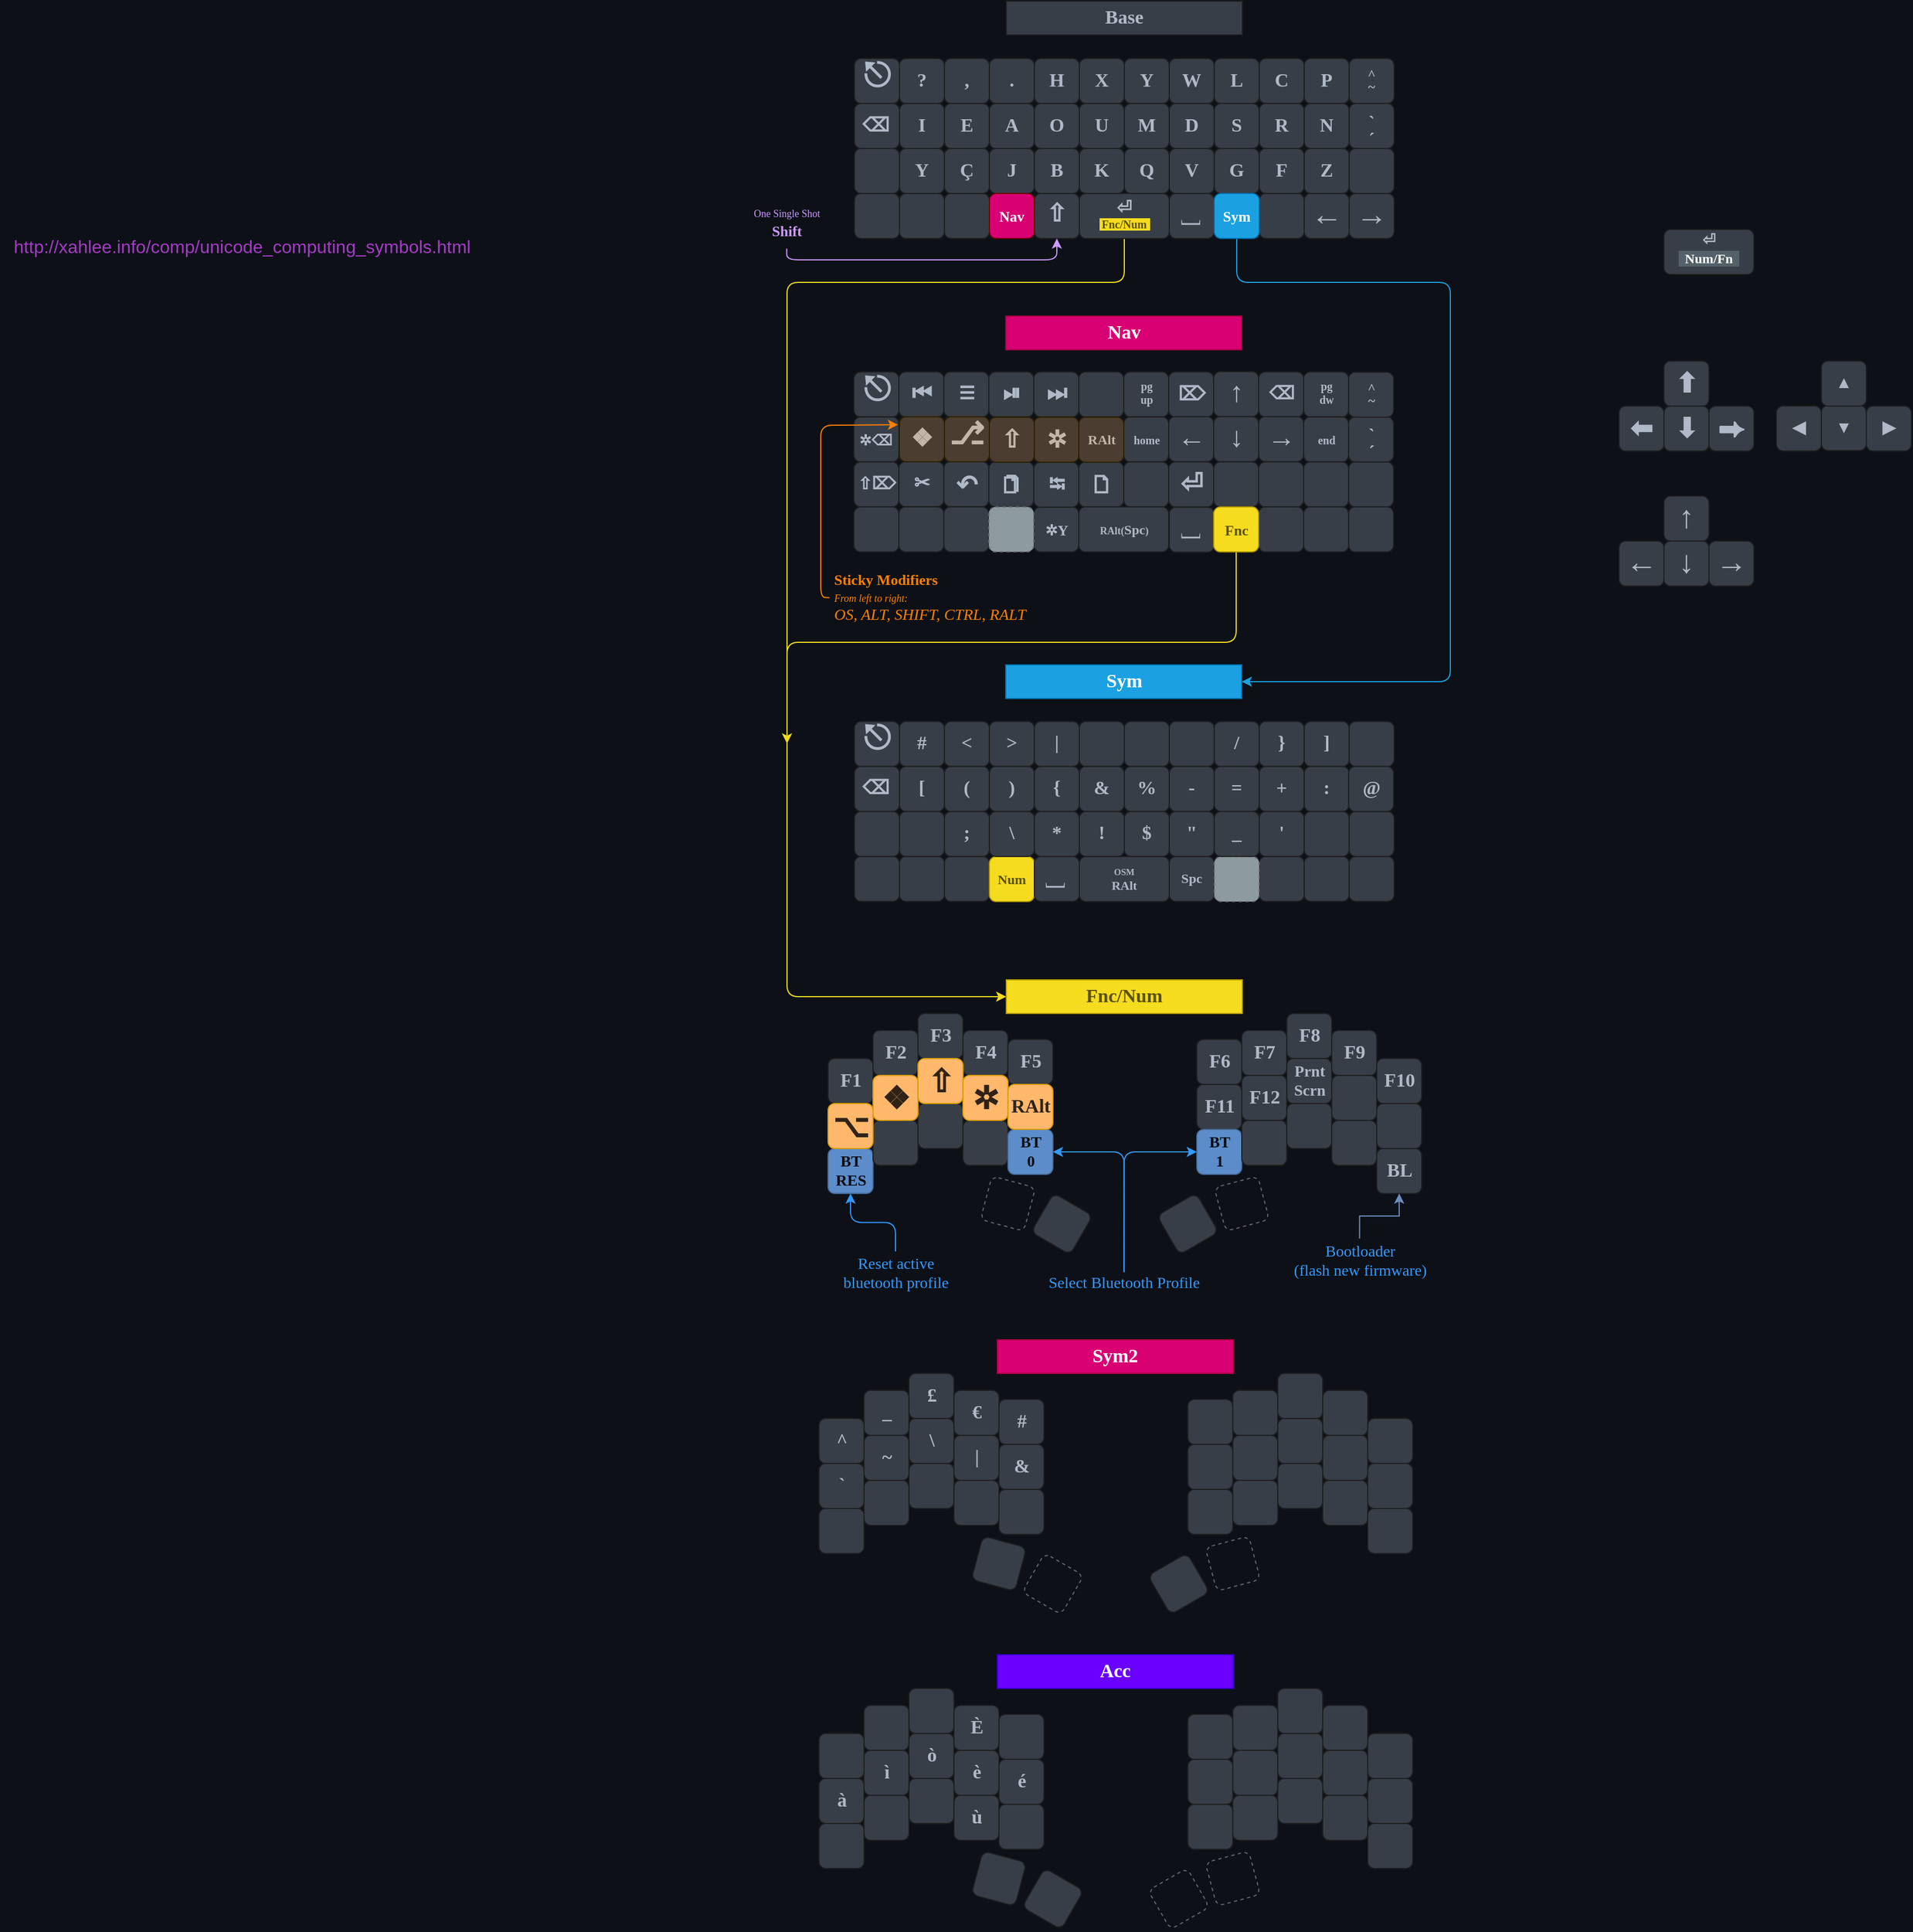 <mxfile version="20.6.0" type="github">
  <diagram id="FzUg_4evW8bTKsdcM-lS" name="Page-1">
    <mxGraphModel dx="2259" dy="1088" grid="0" gridSize="10" guides="1" tooltips="1" connect="1" arrows="1" fold="1" page="1" pageScale="1" pageWidth="827" pageHeight="1169" background="#0D1117" math="0" shadow="0">
      <root>
        <mxCell id="0" />
        <mxCell id="1" parent="0" />
        <mxCell id="iwDeJrG9YnzXXPkuRzG3-109" value="Nav" style="rounded=0;whiteSpace=wrap;html=1;fontFamily=Verdana;fontSize=17;fontStyle=1;fillColor=#d80073;strokeColor=#A50040;fontColor=#ffffff;" parent="1" vertex="1">
          <mxGeometry x="334.5" y="320" width="210" height="30" as="geometry" />
        </mxCell>
        <mxCell id="iwDeJrG9YnzXXPkuRzG3-110" value="&lt;b&gt;Sym&lt;/b&gt;" style="rounded=0;whiteSpace=wrap;html=1;fontFamily=Verdana;fontSize=17;fillColor=#1ba1e2;strokeColor=#006EAF;fontStyle=0;fontColor=#ffffff;" parent="1" vertex="1">
          <mxGeometry x="334.5" y="630" width="210" height="30" as="geometry" />
        </mxCell>
        <mxCell id="qOO70KsoDbuKheBEqoZG-35" value="&lt;b&gt;Base&lt;/b&gt;" style="rounded=0;whiteSpace=wrap;html=1;fontFamily=Verdana;fontSize=17;fontColor=#AFB9C7;fillColor=#383E47;strokeColor=#1E1F20;" parent="1" vertex="1">
          <mxGeometry x="335" y="40" width="210" height="30" as="geometry" />
        </mxCell>
        <mxCell id="qOO70KsoDbuKheBEqoZG-253" style="edgeStyle=orthogonalEdgeStyle;rounded=1;orthogonalLoop=1;jettySize=auto;html=1;exitX=0.5;exitY=1;exitDx=0;exitDy=0;entryX=0;entryY=0.5;entryDx=0;entryDy=0;fontFamily=Verdana;fontSize=14;fontColor=#61A92F;strokeColor=#F6DC1E;fillColor=#e3c800;" parent="1" source="iwDeJrG9YnzXXPkuRzG3-107" target="qOO70KsoDbuKheBEqoZG-187" edge="1">
          <mxGeometry relative="1" as="geometry">
            <mxPoint x="568.995" y="843.142" as="sourcePoint" />
            <Array as="points">
              <mxPoint x="539" y="610" />
              <mxPoint x="140" y="610" />
              <mxPoint x="140" y="925" />
            </Array>
          </mxGeometry>
        </mxCell>
        <mxCell id="qOO70KsoDbuKheBEqoZG-151" value="&lt;div&gt;&lt;b&gt;Sticky Modifiers&lt;br&gt;&lt;/b&gt;&lt;i style=&quot;background-color: initial;&quot;&gt;&lt;font style=&quot;font-size: 9px;&quot;&gt;From left to right:&lt;/font&gt;&lt;br&gt;&lt;/i&gt;&lt;i style=&quot;font-size: 14px; background-color: initial;&quot;&gt;OS, ALT, SHIFT, CTRL, RALT&lt;/i&gt;&lt;i style=&quot;font-size: 14px; background-color: initial;&quot;&gt;&lt;br&gt;&lt;/i&gt;&lt;/div&gt;" style="text;html=1;strokeColor=none;fillColor=none;align=left;verticalAlign=middle;whiteSpace=wrap;rounded=0;shadow=0;glass=0;sketch=0;fontFamily=Verdana;fontSize=13;fontColor=#FF8000;" parent="1" vertex="1">
          <mxGeometry x="179.5" y="540" width="210" height="60" as="geometry" />
        </mxCell>
        <mxCell id="qOO70KsoDbuKheBEqoZG-153" value="F1" style="whiteSpace=wrap;html=1;aspect=fixed;fontSize=17;fontFamily=Verdana;fontStyle=1;fontColor=#AFB9C7;fillColor=#383E47;rounded=1;strokeColor=#1E1F20;" parent="1" vertex="1">
          <mxGeometry x="176.5" y="980" width="40" height="40" as="geometry" />
        </mxCell>
        <mxCell id="qOO70KsoDbuKheBEqoZG-154" value="F2" style="whiteSpace=wrap;html=1;aspect=fixed;fontSize=17;fontFamily=Verdana;fontStyle=1;fontColor=#AFB9C7;fillColor=#383E47;rounded=1;strokeColor=#1E1F20;" parent="1" vertex="1">
          <mxGeometry x="216.5" y="955" width="40" height="40" as="geometry" />
        </mxCell>
        <mxCell id="qOO70KsoDbuKheBEqoZG-155" value="F3" style="whiteSpace=wrap;html=1;aspect=fixed;fontSize=17;fontFamily=Verdana;fontStyle=1;fontColor=#AFB9C7;fillColor=#383E47;rounded=1;strokeColor=#1E1F20;" parent="1" vertex="1">
          <mxGeometry x="256.5" y="940" width="40" height="40" as="geometry" />
        </mxCell>
        <mxCell id="qOO70KsoDbuKheBEqoZG-156" value="F4" style="whiteSpace=wrap;html=1;aspect=fixed;fontSize=17;fontFamily=Verdana;fontStyle=1;fontColor=#AFB9C7;fillColor=#383E47;rounded=1;strokeColor=#1E1F20;" parent="1" vertex="1">
          <mxGeometry x="296.5" y="955" width="40" height="40" as="geometry" />
        </mxCell>
        <mxCell id="qOO70KsoDbuKheBEqoZG-157" value="F5" style="whiteSpace=wrap;html=1;aspect=fixed;fontSize=17;fontFamily=Verdana;fontStyle=1;fontColor=#AFB9C7;fillColor=#383E47;rounded=1;strokeColor=#1E1F20;" parent="1" vertex="1">
          <mxGeometry x="336.5" y="963" width="40" height="40" as="geometry" />
        </mxCell>
        <mxCell id="qOO70KsoDbuKheBEqoZG-163" value="BT&lt;br style=&quot;font-size: 14px;&quot;&gt;RES" style="whiteSpace=wrap;html=1;aspect=fixed;fontSize=14;fontFamily=Verdana;fontStyle=1;fillColor=#5C8CCA;strokeColor=#456893;fontColor=#090e14;rounded=1;" parent="1" vertex="1">
          <mxGeometry x="176.5" y="1060" width="40" height="40" as="geometry" />
        </mxCell>
        <mxCell id="qOO70KsoDbuKheBEqoZG-164" value="" style="whiteSpace=wrap;html=1;aspect=fixed;fontSize=17;fontFamily=Verdana;fontStyle=1;fontColor=#AFB9C7;fillColor=#383E47;rounded=1;strokeColor=#1E1F20;" parent="1" vertex="1">
          <mxGeometry x="216.5" y="1035" width="40" height="40" as="geometry" />
        </mxCell>
        <mxCell id="qOO70KsoDbuKheBEqoZG-165" value="" style="whiteSpace=wrap;html=1;aspect=fixed;fontSize=17;fontFamily=Verdana;fontStyle=1;fontColor=#AFB9C7;fillColor=#383E47;rounded=1;strokeColor=#1E1F20;" parent="1" vertex="1">
          <mxGeometry x="256.5" y="1020" width="40" height="40" as="geometry" />
        </mxCell>
        <mxCell id="qOO70KsoDbuKheBEqoZG-166" value="" style="whiteSpace=wrap;html=1;aspect=fixed;fontSize=17;fontFamily=Verdana;fontStyle=1;fontColor=#AFB9C7;fillColor=#383E47;rounded=1;strokeColor=#1E1F20;" parent="1" vertex="1">
          <mxGeometry x="296.5" y="1035" width="40" height="40" as="geometry" />
        </mxCell>
        <mxCell id="qOO70KsoDbuKheBEqoZG-167" value="BT&lt;br style=&quot;font-size: 14px;&quot;&gt;0" style="whiteSpace=wrap;html=1;aspect=fixed;fontSize=14;fontFamily=Verdana;fontStyle=1;fillColor=#5C8CCA;strokeColor=#456893;fontColor=#090e14;rounded=1;" parent="1" vertex="1">
          <mxGeometry x="336.5" y="1043" width="40" height="40" as="geometry" />
        </mxCell>
        <mxCell id="qOO70KsoDbuKheBEqoZG-170" value="F6" style="whiteSpace=wrap;html=1;aspect=fixed;fontSize=17;fontFamily=Verdana;fontStyle=1;fontColor=#AFB9C7;fillColor=#383E47;rounded=1;strokeColor=#1E1F20;" parent="1" vertex="1">
          <mxGeometry x="504.5" y="963" width="40" height="40" as="geometry" />
        </mxCell>
        <mxCell id="qOO70KsoDbuKheBEqoZG-171" value="F7" style="whiteSpace=wrap;html=1;aspect=fixed;fontSize=17;fontFamily=Verdana;fontStyle=1;fontColor=#AFB9C7;fillColor=#383E47;rounded=1;strokeColor=#1E1F20;" parent="1" vertex="1">
          <mxGeometry x="544.5" y="955" width="40" height="40" as="geometry" />
        </mxCell>
        <mxCell id="qOO70KsoDbuKheBEqoZG-172" value="F8" style="whiteSpace=wrap;html=1;aspect=fixed;fontSize=17;fontFamily=Verdana;fontStyle=1;fontColor=#AFB9C7;fillColor=#383E47;rounded=1;strokeColor=#1E1F20;" parent="1" vertex="1">
          <mxGeometry x="584.5" y="940" width="40" height="40" as="geometry" />
        </mxCell>
        <mxCell id="qOO70KsoDbuKheBEqoZG-173" value="F9" style="whiteSpace=wrap;html=1;aspect=fixed;fontSize=17;fontFamily=Verdana;fontStyle=1;fontColor=#AFB9C7;fillColor=#383E47;rounded=1;strokeColor=#1E1F20;" parent="1" vertex="1">
          <mxGeometry x="624.5" y="955" width="40" height="40" as="geometry" />
        </mxCell>
        <mxCell id="qOO70KsoDbuKheBEqoZG-174" value="F10" style="whiteSpace=wrap;html=1;aspect=fixed;fontSize=17;fontFamily=Verdana;fontStyle=1;fontColor=#AFB9C7;fillColor=#383E47;rounded=1;strokeColor=#1E1F20;" parent="1" vertex="1">
          <mxGeometry x="664.5" y="980" width="40" height="40" as="geometry" />
        </mxCell>
        <mxCell id="qOO70KsoDbuKheBEqoZG-175" value="F11" style="whiteSpace=wrap;html=1;aspect=fixed;fontSize=17;fontFamily=Verdana;fontStyle=1;fontColor=#AFB9C7;fillColor=#383E47;rounded=1;strokeColor=#1E1F20;" parent="1" vertex="1">
          <mxGeometry x="504.5" y="1003" width="40" height="40" as="geometry" />
        </mxCell>
        <mxCell id="qOO70KsoDbuKheBEqoZG-176" value="F12" style="whiteSpace=wrap;html=1;aspect=fixed;fontSize=17;fontFamily=Verdana;fontStyle=1;fontColor=#AFB9C7;fillColor=#383E47;rounded=1;strokeColor=#1E1F20;" parent="1" vertex="1">
          <mxGeometry x="544.5" y="995" width="40" height="40" as="geometry" />
        </mxCell>
        <mxCell id="qOO70KsoDbuKheBEqoZG-177" value="Prnt&lt;br style=&quot;font-size: 14px;&quot;&gt;Scrn" style="whiteSpace=wrap;html=1;aspect=fixed;fontSize=14;fontFamily=Verdana;fontStyle=1;fontColor=#AFB9C7;fillColor=#383E47;rounded=1;strokeColor=#1E1F20;" parent="1" vertex="1">
          <mxGeometry x="584.5" y="980" width="40" height="40" as="geometry" />
        </mxCell>
        <mxCell id="qOO70KsoDbuKheBEqoZG-178" value="" style="whiteSpace=wrap;html=1;aspect=fixed;fontSize=17;fontFamily=Verdana;fontStyle=1;fontColor=#AFB9C7;fillColor=#383E47;rounded=1;strokeColor=#1E1F20;" parent="1" vertex="1">
          <mxGeometry x="624.5" y="995" width="40" height="40" as="geometry" />
        </mxCell>
        <mxCell id="qOO70KsoDbuKheBEqoZG-179" value="" style="whiteSpace=wrap;html=1;aspect=fixed;fontSize=17;fontFamily=Verdana;fontStyle=1;fontColor=#AFB9C7;fillColor=#383E47;rounded=1;strokeColor=#1E1F20;" parent="1" vertex="1">
          <mxGeometry x="664.5" y="1020" width="40" height="40" as="geometry" />
        </mxCell>
        <mxCell id="qOO70KsoDbuKheBEqoZG-180" value="BT&lt;br style=&quot;font-size: 14px;&quot;&gt;1" style="whiteSpace=wrap;html=1;aspect=fixed;fontSize=14;fontFamily=Verdana;fontStyle=1;fillColor=#5C8CCA;strokeColor=#456893;fontColor=#090e14;rounded=1;" parent="1" vertex="1">
          <mxGeometry x="504.5" y="1043" width="40" height="40" as="geometry" />
        </mxCell>
        <mxCell id="qOO70KsoDbuKheBEqoZG-181" value="" style="whiteSpace=wrap;html=1;aspect=fixed;fontSize=17;fontFamily=Verdana;fontStyle=1;fontColor=#AFB9C7;fillColor=#383E47;rounded=1;strokeColor=#1E1F20;" parent="1" vertex="1">
          <mxGeometry x="544.5" y="1035" width="40" height="40" as="geometry" />
        </mxCell>
        <mxCell id="qOO70KsoDbuKheBEqoZG-182" value="" style="whiteSpace=wrap;html=1;aspect=fixed;fontSize=17;fontFamily=Verdana;fontStyle=1;fontColor=#AFB9C7;fillColor=#383E47;rounded=1;strokeColor=#1E1F20;" parent="1" vertex="1">
          <mxGeometry x="584.5" y="1020" width="40" height="40" as="geometry" />
        </mxCell>
        <mxCell id="qOO70KsoDbuKheBEqoZG-183" value="" style="whiteSpace=wrap;html=1;aspect=fixed;fontSize=17;fontFamily=Verdana;fontStyle=1;fontColor=#AFB9C7;fillColor=#383E47;rounded=1;strokeColor=#1E1F20;" parent="1" vertex="1">
          <mxGeometry x="624.5" y="1035" width="40" height="40" as="geometry" />
        </mxCell>
        <mxCell id="qOO70KsoDbuKheBEqoZG-184" value="BL" style="whiteSpace=wrap;html=1;aspect=fixed;fontSize=17;fontFamily=Verdana;fontStyle=1;fontColor=#AFB9C7;fillColor=#383E47;rounded=1;strokeColor=#1E1F20;" parent="1" vertex="1">
          <mxGeometry x="664.5" y="1060" width="40" height="40" as="geometry" />
        </mxCell>
        <mxCell id="qOO70KsoDbuKheBEqoZG-185" value="" style="whiteSpace=wrap;html=1;aspect=fixed;rotation=-30;fontSize=17;fontFamily=Verdana;fontStyle=1;fontColor=#AFB9C7;fillColor=#383E47;rounded=1;strokeColor=#1E1F20;" parent="1" vertex="1">
          <mxGeometry x="476.5" y="1107" width="40" height="40" as="geometry" />
        </mxCell>
        <mxCell id="qOO70KsoDbuKheBEqoZG-186" value="" style="whiteSpace=wrap;html=1;aspect=fixed;rotation=-15;fontSize=17;fontFamily=Verdana;fontStyle=1;fontColor=#333333;fillColor=none;strokeColor=#666666;rounded=1;shadow=0;dashed=1;glass=0;sketch=0;" parent="1" vertex="1">
          <mxGeometry x="524.5" y="1089" width="40" height="40" as="geometry" />
        </mxCell>
        <mxCell id="qOO70KsoDbuKheBEqoZG-187" value="&lt;font color=&quot;#5c5100&quot;&gt;Fnc/Num&lt;/font&gt;" style="rounded=0;whiteSpace=wrap;html=1;fontFamily=Verdana;fontSize=17;fontStyle=1;fillColor=#F6DC1E;strokeColor=#B09500;fontColor=#000000;" parent="1" vertex="1">
          <mxGeometry x="335" y="910" width="210" height="30" as="geometry" />
        </mxCell>
        <mxCell id="qOO70KsoDbuKheBEqoZG-190" value="&lt;span style=&quot;font-family: &amp;quot;segoe ui emoji&amp;quot;, &amp;quot;apple color emoji&amp;quot;, &amp;quot;noto color emoji&amp;quot;; font-size: 28px;&quot;&gt;⌥&lt;/span&gt;" style="whiteSpace=wrap;html=1;aspect=fixed;fontSize=17;fontFamily=Verdana;fontStyle=1;fillColor=#ffb86c;strokeColor=#d79b00;fontColor=#302316;rounded=1;" parent="1" vertex="1">
          <mxGeometry x="176.5" y="1020" width="40" height="40" as="geometry" />
        </mxCell>
        <mxCell id="qOO70KsoDbuKheBEqoZG-191" value="&lt;span style=&quot;font-family: &amp;quot;segoe ui emoji&amp;quot;, &amp;quot;apple color emoji&amp;quot;, &amp;quot;noto color emoji&amp;quot;; font-size: 28px;&quot;&gt;❖&lt;/span&gt;" style="whiteSpace=wrap;html=1;aspect=fixed;fontSize=17;fontFamily=Verdana;fontStyle=1;fillColor=#ffb86c;strokeColor=#d79b00;fontColor=#302316;rounded=1;" parent="1" vertex="1">
          <mxGeometry x="216.5" y="995" width="40" height="40" as="geometry" />
        </mxCell>
        <mxCell id="qOO70KsoDbuKheBEqoZG-192" value="&lt;span style=&quot;font-family: &amp;quot;segoe ui emoji&amp;quot;, &amp;quot;apple color emoji&amp;quot;, &amp;quot;noto color emoji&amp;quot;; font-size: 28px;&quot;&gt;⇧&lt;/span&gt;" style="whiteSpace=wrap;html=1;aspect=fixed;fontSize=17;fontFamily=Verdana;fontStyle=1;fillColor=#ffb86c;strokeColor=#d79b00;fontColor=#302316;rounded=1;" parent="1" vertex="1">
          <mxGeometry x="256.5" y="980" width="40" height="40" as="geometry" />
        </mxCell>
        <mxCell id="qOO70KsoDbuKheBEqoZG-193" value="&lt;span style=&quot;font-family: &amp;quot;segoe ui emoji&amp;quot;, &amp;quot;apple color emoji&amp;quot;, &amp;quot;noto color emoji&amp;quot;; font-size: 28px;&quot;&gt;✲&lt;/span&gt;" style="whiteSpace=wrap;html=1;aspect=fixed;fontSize=17;fontFamily=Verdana;fontStyle=1;fillColor=#ffb86c;strokeColor=#d79b00;fontColor=#302316;rounded=1;" parent="1" vertex="1">
          <mxGeometry x="296.5" y="995" width="40" height="40" as="geometry" />
        </mxCell>
        <mxCell id="qOO70KsoDbuKheBEqoZG-194" value="&lt;font&gt;RAlt&lt;/font&gt;" style="whiteSpace=wrap;html=1;aspect=fixed;fontSize=17;fontFamily=Verdana;fontStyle=1;fillColor=#ffb86c;strokeColor=#d79b00;fontColor=#302316;rounded=1;" parent="1" vertex="1">
          <mxGeometry x="336.5" y="1003" width="40" height="40" as="geometry" />
        </mxCell>
        <mxCell id="qOO70KsoDbuKheBEqoZG-196" value="" style="whiteSpace=wrap;html=1;aspect=fixed;fontSize=17;fontFamily=Verdana;fontStyle=1;fontColor=#AFB9C7;fillColor=#383E47;rounded=1;strokeColor=#1E1F20;" parent="1" vertex="1">
          <mxGeometry x="168.5" y="1580" width="40" height="40" as="geometry" />
        </mxCell>
        <mxCell id="qOO70KsoDbuKheBEqoZG-197" value="" style="whiteSpace=wrap;html=1;aspect=fixed;fontSize=17;fontFamily=Verdana;fontStyle=1;fontColor=#AFB9C7;fillColor=#383E47;rounded=1;strokeColor=#1E1F20;" parent="1" vertex="1">
          <mxGeometry x="208.5" y="1555" width="40" height="40" as="geometry" />
        </mxCell>
        <mxCell id="qOO70KsoDbuKheBEqoZG-198" value="" style="whiteSpace=wrap;html=1;aspect=fixed;fontSize=17;fontFamily=Verdana;fontStyle=1;fontColor=#AFB9C7;fillColor=#383E47;rounded=1;strokeColor=#1E1F20;" parent="1" vertex="1">
          <mxGeometry x="248.5" y="1540" width="40" height="40" as="geometry" />
        </mxCell>
        <mxCell id="qOO70KsoDbuKheBEqoZG-199" value="È" style="whiteSpace=wrap;html=1;aspect=fixed;fontSize=17;fontFamily=Verdana;fontStyle=1;fontColor=#AFB9C7;fillColor=#383E47;rounded=1;strokeColor=#1E1F20;" parent="1" vertex="1">
          <mxGeometry x="288.5" y="1555" width="40" height="40" as="geometry" />
        </mxCell>
        <mxCell id="qOO70KsoDbuKheBEqoZG-200" value="" style="whiteSpace=wrap;html=1;aspect=fixed;fontSize=17;fontFamily=Verdana;fontStyle=1;fontColor=#AFB9C7;fillColor=#383E47;rounded=1;strokeColor=#1E1F20;" parent="1" vertex="1">
          <mxGeometry x="328.5" y="1563" width="40" height="40" as="geometry" />
        </mxCell>
        <mxCell id="qOO70KsoDbuKheBEqoZG-201" value="à" style="whiteSpace=wrap;html=1;aspect=fixed;fontSize=17;fontFamily=Verdana;fontStyle=1;fontColor=#AFB9C7;fillColor=#383E47;rounded=1;strokeColor=#1E1F20;" parent="1" vertex="1">
          <mxGeometry x="168.5" y="1620" width="40" height="40" as="geometry" />
        </mxCell>
        <mxCell id="qOO70KsoDbuKheBEqoZG-202" value="ì" style="whiteSpace=wrap;html=1;aspect=fixed;fontSize=17;fontFamily=Verdana;fontStyle=1;fontColor=#AFB9C7;fillColor=#383E47;rounded=1;strokeColor=#1E1F20;" parent="1" vertex="1">
          <mxGeometry x="208.5" y="1595" width="40" height="40" as="geometry" />
        </mxCell>
        <mxCell id="qOO70KsoDbuKheBEqoZG-203" value="ò" style="whiteSpace=wrap;html=1;aspect=fixed;fontSize=17;fontFamily=Verdana;fontStyle=1;fontColor=#AFB9C7;fillColor=#383E47;rounded=1;strokeColor=#1E1F20;" parent="1" vertex="1">
          <mxGeometry x="248.5" y="1580" width="40" height="40" as="geometry" />
        </mxCell>
        <mxCell id="qOO70KsoDbuKheBEqoZG-204" value="è" style="whiteSpace=wrap;html=1;aspect=fixed;fontSize=17;fontFamily=Verdana;fontStyle=1;fontColor=#AFB9C7;fillColor=#383E47;rounded=1;strokeColor=#1E1F20;" parent="1" vertex="1">
          <mxGeometry x="288.5" y="1595" width="40" height="40" as="geometry" />
        </mxCell>
        <mxCell id="qOO70KsoDbuKheBEqoZG-205" value="é" style="whiteSpace=wrap;html=1;aspect=fixed;fontSize=17;fontFamily=Verdana;fontStyle=1;fontColor=#AFB9C7;fillColor=#383E47;rounded=1;strokeColor=#1E1F20;" parent="1" vertex="1">
          <mxGeometry x="328.5" y="1603" width="40" height="40" as="geometry" />
        </mxCell>
        <mxCell id="qOO70KsoDbuKheBEqoZG-206" value="" style="whiteSpace=wrap;html=1;aspect=fixed;fontSize=17;fontFamily=Verdana;fontStyle=1;fontColor=#AFB9C7;fillColor=#383E47;rounded=1;strokeColor=#1E1F20;" parent="1" vertex="1">
          <mxGeometry x="168.5" y="1660" width="40" height="40" as="geometry" />
        </mxCell>
        <mxCell id="qOO70KsoDbuKheBEqoZG-207" value="" style="whiteSpace=wrap;html=1;aspect=fixed;fontSize=17;fontFamily=Verdana;fontStyle=1;fontColor=#AFB9C7;fillColor=#383E47;rounded=1;strokeColor=#1E1F20;" parent="1" vertex="1">
          <mxGeometry x="208.5" y="1635" width="40" height="40" as="geometry" />
        </mxCell>
        <mxCell id="qOO70KsoDbuKheBEqoZG-208" value="" style="whiteSpace=wrap;html=1;aspect=fixed;fontSize=17;fontFamily=Verdana;fontStyle=1;fontColor=#AFB9C7;fillColor=#383E47;rounded=1;strokeColor=#1E1F20;" parent="1" vertex="1">
          <mxGeometry x="248.5" y="1620" width="40" height="40" as="geometry" />
        </mxCell>
        <mxCell id="qOO70KsoDbuKheBEqoZG-209" value="ù" style="whiteSpace=wrap;html=1;aspect=fixed;fontSize=17;fontFamily=Verdana;fontStyle=1;fontColor=#AFB9C7;fillColor=#383E47;rounded=1;strokeColor=#1E1F20;" parent="1" vertex="1">
          <mxGeometry x="288.5" y="1635" width="40" height="40" as="geometry" />
        </mxCell>
        <mxCell id="qOO70KsoDbuKheBEqoZG-210" value="" style="whiteSpace=wrap;html=1;aspect=fixed;fontSize=17;fontFamily=Verdana;fontStyle=1;fontColor=#AFB9C7;fillColor=#383E47;rounded=1;strokeColor=#1E1F20;" parent="1" vertex="1">
          <mxGeometry x="328.5" y="1643" width="40" height="40" as="geometry" />
        </mxCell>
        <mxCell id="qOO70KsoDbuKheBEqoZG-211" value="" style="whiteSpace=wrap;html=1;aspect=fixed;rotation=15;fontSize=17;fontFamily=Verdana;fontStyle=1;fontColor=#AFB9C7;fillColor=#383E47;rounded=1;strokeColor=#1E1F20;" parent="1" vertex="1">
          <mxGeometry x="308.5" y="1689" width="40" height="40" as="geometry" />
        </mxCell>
        <mxCell id="qOO70KsoDbuKheBEqoZG-212" value="" style="whiteSpace=wrap;html=1;aspect=fixed;rotation=30;fontSize=17;fontFamily=Verdana;fontStyle=1;fontColor=#AFB9C7;fillColor=#383E47;rounded=1;strokeColor=#1E1F20;" parent="1" vertex="1">
          <mxGeometry x="356.5" y="1707" width="40" height="40" as="geometry" />
        </mxCell>
        <mxCell id="qOO70KsoDbuKheBEqoZG-213" value="" style="whiteSpace=wrap;html=1;aspect=fixed;fontSize=17;fontFamily=Verdana;fontStyle=1;fontColor=#AFB9C7;fillColor=#383E47;rounded=1;strokeColor=#1E1F20;" parent="1" vertex="1">
          <mxGeometry x="496.5" y="1563" width="40" height="40" as="geometry" />
        </mxCell>
        <mxCell id="qOO70KsoDbuKheBEqoZG-214" value="" style="whiteSpace=wrap;html=1;aspect=fixed;fontSize=17;fontFamily=Verdana;fontStyle=1;fontColor=#AFB9C7;fillColor=#383E47;rounded=1;strokeColor=#1E1F20;" parent="1" vertex="1">
          <mxGeometry x="536.5" y="1555" width="40" height="40" as="geometry" />
        </mxCell>
        <mxCell id="qOO70KsoDbuKheBEqoZG-215" value="" style="whiteSpace=wrap;html=1;aspect=fixed;fontSize=17;fontFamily=Verdana;fontStyle=1;fontColor=#AFB9C7;fillColor=#383E47;rounded=1;strokeColor=#1E1F20;" parent="1" vertex="1">
          <mxGeometry x="576.5" y="1540" width="40" height="40" as="geometry" />
        </mxCell>
        <mxCell id="qOO70KsoDbuKheBEqoZG-216" value="" style="whiteSpace=wrap;html=1;aspect=fixed;fontSize=17;fontFamily=Verdana;fontStyle=1;fontColor=#AFB9C7;fillColor=#383E47;rounded=1;strokeColor=#1E1F20;" parent="1" vertex="1">
          <mxGeometry x="616.5" y="1555" width="40" height="40" as="geometry" />
        </mxCell>
        <mxCell id="qOO70KsoDbuKheBEqoZG-217" value="" style="whiteSpace=wrap;html=1;aspect=fixed;fontSize=17;fontFamily=Verdana;fontStyle=1;fontColor=#AFB9C7;fillColor=#383E47;rounded=1;strokeColor=#1E1F20;" parent="1" vertex="1">
          <mxGeometry x="656.5" y="1580" width="40" height="40" as="geometry" />
        </mxCell>
        <mxCell id="qOO70KsoDbuKheBEqoZG-218" value="" style="whiteSpace=wrap;html=1;aspect=fixed;fontSize=17;fontFamily=Verdana;fontStyle=1;fontColor=#AFB9C7;fillColor=#383E47;rounded=1;strokeColor=#1E1F20;" parent="1" vertex="1">
          <mxGeometry x="496.5" y="1603" width="40" height="40" as="geometry" />
        </mxCell>
        <mxCell id="qOO70KsoDbuKheBEqoZG-219" value="" style="whiteSpace=wrap;html=1;aspect=fixed;fontSize=17;fontFamily=Verdana;fontStyle=1;fontColor=#AFB9C7;fillColor=#383E47;rounded=1;strokeColor=#1E1F20;" parent="1" vertex="1">
          <mxGeometry x="536.5" y="1595" width="40" height="40" as="geometry" />
        </mxCell>
        <mxCell id="qOO70KsoDbuKheBEqoZG-220" value="" style="whiteSpace=wrap;html=1;aspect=fixed;fontSize=17;fontFamily=Verdana;fontStyle=1;fontColor=#AFB9C7;fillColor=#383E47;rounded=1;strokeColor=#1E1F20;" parent="1" vertex="1">
          <mxGeometry x="576.5" y="1580" width="40" height="40" as="geometry" />
        </mxCell>
        <mxCell id="qOO70KsoDbuKheBEqoZG-221" value="" style="whiteSpace=wrap;html=1;aspect=fixed;fontSize=17;fontFamily=Verdana;fontStyle=1;fontColor=#AFB9C7;fillColor=#383E47;rounded=1;strokeColor=#1E1F20;" parent="1" vertex="1">
          <mxGeometry x="616.5" y="1595" width="40" height="40" as="geometry" />
        </mxCell>
        <mxCell id="qOO70KsoDbuKheBEqoZG-222" value="" style="whiteSpace=wrap;html=1;aspect=fixed;fontSize=17;fontFamily=Verdana;fontStyle=1;fontColor=#AFB9C7;fillColor=#383E47;rounded=1;strokeColor=#1E1F20;" parent="1" vertex="1">
          <mxGeometry x="656.5" y="1620" width="40" height="40" as="geometry" />
        </mxCell>
        <mxCell id="qOO70KsoDbuKheBEqoZG-223" value="" style="whiteSpace=wrap;html=1;aspect=fixed;fontSize=17;fontFamily=Verdana;fontStyle=1;fontColor=#AFB9C7;fillColor=#383E47;rounded=1;strokeColor=#1E1F20;" parent="1" vertex="1">
          <mxGeometry x="496.5" y="1643" width="40" height="40" as="geometry" />
        </mxCell>
        <mxCell id="qOO70KsoDbuKheBEqoZG-224" value="" style="whiteSpace=wrap;html=1;aspect=fixed;fontSize=17;fontFamily=Verdana;fontStyle=1;fontColor=#AFB9C7;fillColor=#383E47;rounded=1;strokeColor=#1E1F20;" parent="1" vertex="1">
          <mxGeometry x="536.5" y="1635" width="40" height="40" as="geometry" />
        </mxCell>
        <mxCell id="qOO70KsoDbuKheBEqoZG-225" value="" style="whiteSpace=wrap;html=1;aspect=fixed;fontSize=17;fontFamily=Verdana;fontStyle=1;fontColor=#AFB9C7;fillColor=#383E47;rounded=1;strokeColor=#1E1F20;" parent="1" vertex="1">
          <mxGeometry x="576.5" y="1620" width="40" height="40" as="geometry" />
        </mxCell>
        <mxCell id="qOO70KsoDbuKheBEqoZG-226" value="" style="whiteSpace=wrap;html=1;aspect=fixed;fontSize=17;fontFamily=Verdana;fontStyle=1;fontColor=#AFB9C7;fillColor=#383E47;rounded=1;strokeColor=#1E1F20;" parent="1" vertex="1">
          <mxGeometry x="616.5" y="1635" width="40" height="40" as="geometry" />
        </mxCell>
        <mxCell id="qOO70KsoDbuKheBEqoZG-227" value="" style="whiteSpace=wrap;html=1;aspect=fixed;fontSize=17;fontFamily=Verdana;fontStyle=1;fontColor=#AFB9C7;fillColor=#383E47;rounded=1;strokeColor=#1E1F20;" parent="1" vertex="1">
          <mxGeometry x="656.5" y="1660" width="40" height="40" as="geometry" />
        </mxCell>
        <mxCell id="qOO70KsoDbuKheBEqoZG-228" value="" style="whiteSpace=wrap;html=1;aspect=fixed;rotation=-30;fontSize=17;fontFamily=Verdana;fontStyle=1;fontColor=#333333;fillColor=none;strokeColor=#666666;rounded=1;shadow=0;dashed=1;glass=0;sketch=0;" parent="1" vertex="1">
          <mxGeometry x="468.5" y="1707" width="40" height="40" as="geometry" />
        </mxCell>
        <mxCell id="qOO70KsoDbuKheBEqoZG-229" value="" style="whiteSpace=wrap;html=1;aspect=fixed;rotation=-15;fontSize=17;fontFamily=Verdana;fontStyle=1;fontColor=#333333;fillColor=none;strokeColor=#666666;rounded=1;shadow=0;dashed=1;glass=0;sketch=0;" parent="1" vertex="1">
          <mxGeometry x="516.5" y="1689" width="40" height="40" as="geometry" />
        </mxCell>
        <mxCell id="qOO70KsoDbuKheBEqoZG-230" value="Acc" style="rounded=0;whiteSpace=wrap;html=1;fontFamily=Verdana;fontSize=17;fontStyle=1;fillColor=#6a00ff;strokeColor=#3700CC;fontColor=#ffffff;" parent="1" vertex="1">
          <mxGeometry x="327" y="1510" width="210" height="30" as="geometry" />
        </mxCell>
        <mxCell id="qOO70KsoDbuKheBEqoZG-241" style="edgeStyle=orthogonalEdgeStyle;rounded=1;orthogonalLoop=1;jettySize=auto;html=1;exitX=0.5;exitY=0;exitDx=0;exitDy=0;entryX=1;entryY=0.5;entryDx=0;entryDy=0;fontFamily=Verdana;fontSize=14;fontColor=#3399FF;strokeColor=#3399FF;" parent="1" source="qOO70KsoDbuKheBEqoZG-231" target="qOO70KsoDbuKheBEqoZG-167" edge="1">
          <mxGeometry relative="1" as="geometry" />
        </mxCell>
        <mxCell id="qOO70KsoDbuKheBEqoZG-242" style="edgeStyle=orthogonalEdgeStyle;rounded=1;orthogonalLoop=1;jettySize=auto;html=1;exitX=0.5;exitY=0;exitDx=0;exitDy=0;entryX=0;entryY=0.5;entryDx=0;entryDy=0;fontFamily=Verdana;fontSize=14;fontColor=#3399FF;strokeColor=#3399FF;" parent="1" source="qOO70KsoDbuKheBEqoZG-231" target="qOO70KsoDbuKheBEqoZG-180" edge="1">
          <mxGeometry relative="1" as="geometry" />
        </mxCell>
        <mxCell id="qOO70KsoDbuKheBEqoZG-231" value="Select Bluetooth Profile" style="text;html=1;strokeColor=none;fillColor=none;align=center;verticalAlign=middle;whiteSpace=wrap;rounded=0;shadow=0;glass=0;sketch=0;fontFamily=Verdana;fontSize=14;fontColor=#3399FF;" parent="1" vertex="1">
          <mxGeometry x="355" y="1170" width="169.5" height="20" as="geometry" />
        </mxCell>
        <mxCell id="qOO70KsoDbuKheBEqoZG-240" style="edgeStyle=orthogonalEdgeStyle;rounded=1;orthogonalLoop=1;jettySize=auto;html=1;entryX=0.5;entryY=1;entryDx=0;entryDy=0;fontFamily=Verdana;fontSize=14;fontColor=#3399FF;strokeColor=#3399FF;fillColor=#dae8fc;" parent="1" source="qOO70KsoDbuKheBEqoZG-232" target="qOO70KsoDbuKheBEqoZG-163" edge="1">
          <mxGeometry relative="1" as="geometry" />
        </mxCell>
        <mxCell id="qOO70KsoDbuKheBEqoZG-232" value="Reset active&lt;br&gt;bluetooth profile" style="text;html=1;strokeColor=none;fillColor=none;align=center;verticalAlign=middle;whiteSpace=wrap;rounded=0;shadow=0;glass=0;sketch=0;fontFamily=Verdana;fontSize=14;fontColor=#3399FF;" parent="1" vertex="1">
          <mxGeometry x="168.5" y="1151.5" width="136" height="38.5" as="geometry" />
        </mxCell>
        <mxCell id="qOO70KsoDbuKheBEqoZG-235" style="edgeStyle=orthogonalEdgeStyle;rounded=1;orthogonalLoop=1;jettySize=auto;html=1;exitX=0.5;exitY=1;exitDx=0;exitDy=0;fontFamily=Verdana;fontSize=14;fontColor=#3399FF;strokeColor=#FF8000;" parent="1" source="qOO70KsoDbuKheBEqoZG-232" target="qOO70KsoDbuKheBEqoZG-232" edge="1">
          <mxGeometry relative="1" as="geometry" />
        </mxCell>
        <mxCell id="qOO70KsoDbuKheBEqoZG-254" value="^" style="whiteSpace=wrap;html=1;aspect=fixed;fontSize=17;fontFamily=Verdana;fontStyle=1;fontColor=#AFB9C7;fillColor=#383E47;rounded=1;strokeColor=#1E1F20;" parent="1" vertex="1">
          <mxGeometry x="168.5" y="1300" width="40" height="40" as="geometry" />
        </mxCell>
        <mxCell id="qOO70KsoDbuKheBEqoZG-255" value="_" style="whiteSpace=wrap;html=1;aspect=fixed;fontSize=17;fontFamily=Verdana;fontStyle=1;fontColor=#AFB9C7;fillColor=#383E47;rounded=1;strokeColor=#1E1F20;" parent="1" vertex="1">
          <mxGeometry x="208.5" y="1275" width="40" height="40" as="geometry" />
        </mxCell>
        <mxCell id="qOO70KsoDbuKheBEqoZG-256" value="£" style="whiteSpace=wrap;html=1;aspect=fixed;fontSize=17;fontFamily=Verdana;fontStyle=1;fontColor=#AFB9C7;fillColor=#383E47;rounded=1;strokeColor=#1E1F20;" parent="1" vertex="1">
          <mxGeometry x="248.5" y="1260" width="40" height="40" as="geometry" />
        </mxCell>
        <mxCell id="qOO70KsoDbuKheBEqoZG-257" value="€" style="whiteSpace=wrap;html=1;aspect=fixed;fontSize=17;fontFamily=Verdana;fontStyle=1;fontColor=#AFB9C7;fillColor=#383E47;rounded=1;strokeColor=#1E1F20;" parent="1" vertex="1">
          <mxGeometry x="288.5" y="1275" width="40" height="40" as="geometry" />
        </mxCell>
        <mxCell id="qOO70KsoDbuKheBEqoZG-258" value="#" style="whiteSpace=wrap;html=1;aspect=fixed;fontSize=17;fontFamily=Verdana;fontStyle=1;fontColor=#AFB9C7;fillColor=#383E47;rounded=1;strokeColor=#1E1F20;" parent="1" vertex="1">
          <mxGeometry x="328.5" y="1283" width="40" height="40" as="geometry" />
        </mxCell>
        <mxCell id="qOO70KsoDbuKheBEqoZG-259" value="`" style="whiteSpace=wrap;html=1;aspect=fixed;fontSize=17;fontFamily=Verdana;fontStyle=1;fontColor=#AFB9C7;fillColor=#383E47;rounded=1;strokeColor=#1E1F20;" parent="1" vertex="1">
          <mxGeometry x="168.5" y="1340" width="40" height="40" as="geometry" />
        </mxCell>
        <mxCell id="qOO70KsoDbuKheBEqoZG-260" value="~" style="whiteSpace=wrap;html=1;aspect=fixed;fontSize=17;fontFamily=Verdana;fontStyle=1;fontColor=#AFB9C7;fillColor=#383E47;rounded=1;strokeColor=#1E1F20;" parent="1" vertex="1">
          <mxGeometry x="208.5" y="1315" width="40" height="40" as="geometry" />
        </mxCell>
        <mxCell id="qOO70KsoDbuKheBEqoZG-261" value="\" style="whiteSpace=wrap;html=1;aspect=fixed;fontSize=17;fontFamily=Verdana;fontStyle=1;fontColor=#AFB9C7;fillColor=#383E47;rounded=1;strokeColor=#1E1F20;" parent="1" vertex="1">
          <mxGeometry x="248.5" y="1300" width="40" height="40" as="geometry" />
        </mxCell>
        <mxCell id="qOO70KsoDbuKheBEqoZG-262" value="|" style="whiteSpace=wrap;html=1;aspect=fixed;fontSize=17;fontFamily=Verdana;fontStyle=1;fontColor=#AFB9C7;fillColor=#383E47;rounded=1;strokeColor=#1E1F20;" parent="1" vertex="1">
          <mxGeometry x="288.5" y="1315" width="40" height="40" as="geometry" />
        </mxCell>
        <mxCell id="qOO70KsoDbuKheBEqoZG-263" value="&amp;amp;" style="whiteSpace=wrap;html=1;aspect=fixed;fontSize=17;fontFamily=Verdana;fontStyle=1;fontColor=#AFB9C7;fillColor=#383E47;rounded=1;strokeColor=#1E1F20;" parent="1" vertex="1">
          <mxGeometry x="328.5" y="1323" width="40" height="40" as="geometry" />
        </mxCell>
        <mxCell id="qOO70KsoDbuKheBEqoZG-264" value="" style="whiteSpace=wrap;html=1;aspect=fixed;fontSize=17;fontFamily=Verdana;fontStyle=1;fontColor=#AFB9C7;fillColor=#383E47;rounded=1;strokeColor=#1E1F20;" parent="1" vertex="1">
          <mxGeometry x="168.5" y="1380" width="40" height="40" as="geometry" />
        </mxCell>
        <mxCell id="qOO70KsoDbuKheBEqoZG-265" value="" style="whiteSpace=wrap;html=1;aspect=fixed;fontSize=17;fontFamily=Verdana;fontStyle=1;fontColor=#AFB9C7;fillColor=#383E47;rounded=1;strokeColor=#1E1F20;" parent="1" vertex="1">
          <mxGeometry x="208.5" y="1355" width="40" height="40" as="geometry" />
        </mxCell>
        <mxCell id="qOO70KsoDbuKheBEqoZG-266" value="" style="whiteSpace=wrap;html=1;aspect=fixed;fontSize=17;fontFamily=Verdana;fontStyle=1;fontColor=#AFB9C7;fillColor=#383E47;rounded=1;strokeColor=#1E1F20;" parent="1" vertex="1">
          <mxGeometry x="248.5" y="1340" width="40" height="40" as="geometry" />
        </mxCell>
        <mxCell id="qOO70KsoDbuKheBEqoZG-267" value="" style="whiteSpace=wrap;html=1;aspect=fixed;fontSize=17;fontFamily=Verdana;fontStyle=1;fontColor=#AFB9C7;fillColor=#383E47;rounded=1;strokeColor=#1E1F20;" parent="1" vertex="1">
          <mxGeometry x="288.5" y="1355" width="40" height="40" as="geometry" />
        </mxCell>
        <mxCell id="qOO70KsoDbuKheBEqoZG-268" value="" style="whiteSpace=wrap;html=1;aspect=fixed;fontSize=17;fontFamily=Verdana;fontStyle=1;fontColor=#AFB9C7;fillColor=#383E47;rounded=1;strokeColor=#1E1F20;" parent="1" vertex="1">
          <mxGeometry x="328.5" y="1363" width="40" height="40" as="geometry" />
        </mxCell>
        <mxCell id="qOO70KsoDbuKheBEqoZG-269" value="" style="whiteSpace=wrap;html=1;aspect=fixed;rotation=15;fontSize=17;fontFamily=Verdana;fontStyle=1;fontColor=#AFB9C7;fillColor=#383E47;rounded=1;strokeColor=#1E1F20;" parent="1" vertex="1">
          <mxGeometry x="308.5" y="1409" width="40" height="40" as="geometry" />
        </mxCell>
        <mxCell id="qOO70KsoDbuKheBEqoZG-270" value="" style="whiteSpace=wrap;html=1;aspect=fixed;rotation=30;fontSize=17;fontFamily=Verdana;fontStyle=1;fontColor=#333333;fillColor=none;strokeColor=#666666;rounded=1;shadow=0;dashed=1;glass=0;sketch=0;" parent="1" vertex="1">
          <mxGeometry x="356.5" y="1427" width="40" height="40" as="geometry" />
        </mxCell>
        <mxCell id="qOO70KsoDbuKheBEqoZG-271" value="" style="whiteSpace=wrap;html=1;aspect=fixed;fontSize=17;fontFamily=Verdana;fontStyle=1;fontColor=#AFB9C7;fillColor=#383E47;rounded=1;strokeColor=#1E1F20;" parent="1" vertex="1">
          <mxGeometry x="496.5" y="1283" width="40" height="40" as="geometry" />
        </mxCell>
        <mxCell id="qOO70KsoDbuKheBEqoZG-272" value="" style="whiteSpace=wrap;html=1;aspect=fixed;fontSize=17;fontFamily=Verdana;fontStyle=1;fontColor=#AFB9C7;fillColor=#383E47;rounded=1;strokeColor=#1E1F20;" parent="1" vertex="1">
          <mxGeometry x="536.5" y="1275" width="40" height="40" as="geometry" />
        </mxCell>
        <mxCell id="qOO70KsoDbuKheBEqoZG-273" value="" style="whiteSpace=wrap;html=1;aspect=fixed;fontSize=17;fontFamily=Verdana;fontStyle=1;fontColor=#AFB9C7;fillColor=#383E47;rounded=1;strokeColor=#1E1F20;" parent="1" vertex="1">
          <mxGeometry x="576.5" y="1260" width="40" height="40" as="geometry" />
        </mxCell>
        <mxCell id="qOO70KsoDbuKheBEqoZG-274" value="" style="whiteSpace=wrap;html=1;aspect=fixed;fontSize=17;fontFamily=Verdana;fontStyle=1;fontColor=#AFB9C7;fillColor=#383E47;rounded=1;strokeColor=#1E1F20;" parent="1" vertex="1">
          <mxGeometry x="616.5" y="1275" width="40" height="40" as="geometry" />
        </mxCell>
        <mxCell id="qOO70KsoDbuKheBEqoZG-275" value="" style="whiteSpace=wrap;html=1;aspect=fixed;fontSize=17;fontFamily=Verdana;fontStyle=1;fontColor=#AFB9C7;fillColor=#383E47;rounded=1;strokeColor=#1E1F20;" parent="1" vertex="1">
          <mxGeometry x="656.5" y="1300" width="40" height="40" as="geometry" />
        </mxCell>
        <mxCell id="qOO70KsoDbuKheBEqoZG-276" value="" style="whiteSpace=wrap;html=1;aspect=fixed;fontSize=17;fontFamily=Verdana;fontStyle=1;fontColor=#AFB9C7;fillColor=#383E47;rounded=1;strokeColor=#1E1F20;" parent="1" vertex="1">
          <mxGeometry x="496.5" y="1323" width="40" height="40" as="geometry" />
        </mxCell>
        <mxCell id="qOO70KsoDbuKheBEqoZG-277" value="" style="whiteSpace=wrap;html=1;aspect=fixed;fontSize=17;fontFamily=Verdana;fontStyle=1;fontColor=#AFB9C7;fillColor=#383E47;rounded=1;strokeColor=#1E1F20;" parent="1" vertex="1">
          <mxGeometry x="536.5" y="1315" width="40" height="40" as="geometry" />
        </mxCell>
        <mxCell id="qOO70KsoDbuKheBEqoZG-278" value="" style="whiteSpace=wrap;html=1;aspect=fixed;fontSize=17;fontFamily=Verdana;fontStyle=1;fontColor=#AFB9C7;fillColor=#383E47;rounded=1;strokeColor=#1E1F20;" parent="1" vertex="1">
          <mxGeometry x="576.5" y="1300" width="40" height="40" as="geometry" />
        </mxCell>
        <mxCell id="qOO70KsoDbuKheBEqoZG-279" value="" style="whiteSpace=wrap;html=1;aspect=fixed;fontSize=17;fontFamily=Verdana;fontStyle=1;fontColor=#AFB9C7;fillColor=#383E47;rounded=1;strokeColor=#1E1F20;" parent="1" vertex="1">
          <mxGeometry x="616.5" y="1315" width="40" height="40" as="geometry" />
        </mxCell>
        <mxCell id="qOO70KsoDbuKheBEqoZG-280" value="" style="whiteSpace=wrap;html=1;aspect=fixed;fontSize=17;fontFamily=Verdana;fontStyle=1;fontColor=#AFB9C7;fillColor=#383E47;rounded=1;strokeColor=#1E1F20;" parent="1" vertex="1">
          <mxGeometry x="656.5" y="1340" width="40" height="40" as="geometry" />
        </mxCell>
        <mxCell id="qOO70KsoDbuKheBEqoZG-281" value="" style="whiteSpace=wrap;html=1;aspect=fixed;fontSize=17;fontFamily=Verdana;fontStyle=1;fontColor=#AFB9C7;fillColor=#383E47;rounded=1;strokeColor=#1E1F20;" parent="1" vertex="1">
          <mxGeometry x="496.5" y="1363" width="40" height="40" as="geometry" />
        </mxCell>
        <mxCell id="qOO70KsoDbuKheBEqoZG-282" value="" style="whiteSpace=wrap;html=1;aspect=fixed;fontSize=17;fontFamily=Verdana;fontStyle=1;fontColor=#AFB9C7;fillColor=#383E47;rounded=1;strokeColor=#1E1F20;" parent="1" vertex="1">
          <mxGeometry x="536.5" y="1355" width="40" height="40" as="geometry" />
        </mxCell>
        <mxCell id="qOO70KsoDbuKheBEqoZG-283" value="" style="whiteSpace=wrap;html=1;aspect=fixed;fontSize=17;fontFamily=Verdana;fontStyle=1;fontColor=#AFB9C7;fillColor=#383E47;rounded=1;strokeColor=#1E1F20;" parent="1" vertex="1">
          <mxGeometry x="576.5" y="1340" width="40" height="40" as="geometry" />
        </mxCell>
        <mxCell id="qOO70KsoDbuKheBEqoZG-284" value="" style="whiteSpace=wrap;html=1;aspect=fixed;fontSize=17;fontFamily=Verdana;fontStyle=1;fontColor=#AFB9C7;fillColor=#383E47;rounded=1;strokeColor=#1E1F20;" parent="1" vertex="1">
          <mxGeometry x="616.5" y="1355" width="40" height="40" as="geometry" />
        </mxCell>
        <mxCell id="qOO70KsoDbuKheBEqoZG-285" value="" style="whiteSpace=wrap;html=1;aspect=fixed;fontSize=17;fontFamily=Verdana;fontStyle=1;fontColor=#AFB9C7;fillColor=#383E47;rounded=1;strokeColor=#1E1F20;" parent="1" vertex="1">
          <mxGeometry x="656.5" y="1380" width="40" height="40" as="geometry" />
        </mxCell>
        <mxCell id="qOO70KsoDbuKheBEqoZG-286" value="" style="whiteSpace=wrap;html=1;aspect=fixed;rotation=-30;fontSize=17;fontFamily=Verdana;fontStyle=1;fontColor=#AFB9C7;fillColor=#383E47;rounded=1;strokeColor=#1E1F20;" parent="1" vertex="1">
          <mxGeometry x="468.5" y="1427" width="40" height="40" as="geometry" />
        </mxCell>
        <mxCell id="qOO70KsoDbuKheBEqoZG-287" value="" style="whiteSpace=wrap;html=1;aspect=fixed;rotation=-15;fontSize=17;fontFamily=Verdana;fontStyle=1;fontColor=#333333;fillColor=none;strokeColor=#666666;rounded=1;shadow=0;dashed=1;glass=0;sketch=0;" parent="1" vertex="1">
          <mxGeometry x="516.5" y="1409" width="40" height="40" as="geometry" />
        </mxCell>
        <mxCell id="qOO70KsoDbuKheBEqoZG-288" value="Sym2" style="rounded=0;whiteSpace=wrap;html=1;fontFamily=Verdana;fontSize=17;fillColor=#d80073;strokeColor=#A50040;fontColor=#ffffff;fontStyle=1" parent="1" vertex="1">
          <mxGeometry x="327" y="1230" width="210" height="30" as="geometry" />
        </mxCell>
        <mxCell id="qOO70KsoDbuKheBEqoZG-292" value="" style="whiteSpace=wrap;html=1;aspect=fixed;rotation=15;fontSize=17;fontFamily=Verdana;fontStyle=1;fontColor=#333333;fillColor=none;strokeColor=#666666;rounded=1;shadow=0;dashed=1;glass=0;sketch=0;" parent="1" vertex="1">
          <mxGeometry x="316.5" y="1089" width="40" height="40" as="geometry" />
        </mxCell>
        <mxCell id="qOO70KsoDbuKheBEqoZG-293" value="" style="whiteSpace=wrap;html=1;aspect=fixed;rotation=30;fontSize=17;fontFamily=Verdana;fontStyle=1;fontColor=#AFB9C7;fillColor=#383E47;rounded=1;strokeColor=#1E1F20;" parent="1" vertex="1">
          <mxGeometry x="364.5" y="1107" width="40" height="40" as="geometry" />
        </mxCell>
        <mxCell id="CTsU4rVpTsAX59wF3J_T-3" style="edgeStyle=orthogonalEdgeStyle;rounded=0;orthogonalLoop=1;jettySize=auto;html=1;exitX=0.5;exitY=0;exitDx=0;exitDy=0;entryX=0.5;entryY=1;entryDx=0;entryDy=0;fillColor=#dae8fc;strokeColor=#6c8ebf;" parent="1" source="CTsU4rVpTsAX59wF3J_T-1" target="qOO70KsoDbuKheBEqoZG-184" edge="1">
          <mxGeometry relative="1" as="geometry" />
        </mxCell>
        <mxCell id="CTsU4rVpTsAX59wF3J_T-1" value="Bootloader&lt;br&gt;(flash new firmware)" style="text;html=1;strokeColor=none;fillColor=none;align=center;verticalAlign=middle;whiteSpace=wrap;rounded=0;shadow=0;glass=0;sketch=0;fontFamily=Verdana;fontSize=14;fontColor=#3399FF;" parent="1" vertex="1">
          <mxGeometry x="564.5" y="1140" width="169.5" height="40" as="geometry" />
        </mxCell>
        <mxCell id="qOO70KsoDbuKheBEqoZG-1" value="?" style="whiteSpace=wrap;html=1;aspect=fixed;fontSize=17;fontFamily=Verdana;fontStyle=1;fontColor=#AFB9C7;fillColor=#383E47;rounded=1;strokeColor=#1E1F20;" parent="1" vertex="1">
          <mxGeometry x="240" y="91" width="40" height="40" as="geometry" />
        </mxCell>
        <mxCell id="qOO70KsoDbuKheBEqoZG-2" value="," style="whiteSpace=wrap;html=1;aspect=fixed;fontSize=17;fontFamily=Verdana;fontStyle=1;fontColor=#AFB9C7;fillColor=#383E47;rounded=1;strokeColor=#1E1F20;" parent="1" vertex="1">
          <mxGeometry x="280" y="91" width="40" height="40" as="geometry" />
        </mxCell>
        <mxCell id="qOO70KsoDbuKheBEqoZG-3" value="." style="whiteSpace=wrap;html=1;aspect=fixed;fontSize=17;fontFamily=Verdana;fontStyle=1;fontColor=#AFB9C7;fillColor=#383E47;rounded=1;strokeColor=#1E1F20;" parent="1" vertex="1">
          <mxGeometry x="320" y="91" width="40" height="40" as="geometry" />
        </mxCell>
        <mxCell id="qOO70KsoDbuKheBEqoZG-4" value="H" style="whiteSpace=wrap;html=1;aspect=fixed;fontSize=17;fontFamily=Verdana;fontStyle=1;fontColor=#AFB9C7;fillColor=#383E47;rounded=1;strokeColor=#1E1F20;" parent="1" vertex="1">
          <mxGeometry x="360" y="91" width="40" height="40" as="geometry" />
        </mxCell>
        <mxCell id="qOO70KsoDbuKheBEqoZG-5" value="X" style="whiteSpace=wrap;html=1;aspect=fixed;fontSize=17;fontFamily=Verdana;fontStyle=1;fontColor=#AFB9C7;fillColor=#383E47;rounded=1;strokeColor=#1E1F20;" parent="1" vertex="1">
          <mxGeometry x="400" y="91" width="40" height="40" as="geometry" />
        </mxCell>
        <mxCell id="qOO70KsoDbuKheBEqoZG-6" value="I" style="whiteSpace=wrap;html=1;aspect=fixed;fontSize=17;fontFamily=Verdana;fontStyle=1;fontColor=#AFB9C7;fillColor=#383E47;rounded=1;strokeColor=#1E1F20;" parent="1" vertex="1">
          <mxGeometry x="240" y="131" width="40" height="40" as="geometry" />
        </mxCell>
        <mxCell id="qOO70KsoDbuKheBEqoZG-7" value="E" style="whiteSpace=wrap;html=1;aspect=fixed;fontSize=17;fontFamily=Verdana;fontStyle=1;fontColor=#AFB9C7;fillColor=#383E47;rounded=1;strokeColor=#1E1F20;" parent="1" vertex="1">
          <mxGeometry x="280" y="131" width="40" height="40" as="geometry" />
        </mxCell>
        <mxCell id="qOO70KsoDbuKheBEqoZG-8" value="A" style="whiteSpace=wrap;html=1;aspect=fixed;fontSize=17;fontFamily=Verdana;fontStyle=1;fontColor=#AFB9C7;fillColor=#383E47;rounded=1;strokeColor=#1E1F20;" parent="1" vertex="1">
          <mxGeometry x="320" y="131" width="40" height="40" as="geometry" />
        </mxCell>
        <mxCell id="qOO70KsoDbuKheBEqoZG-9" value="O" style="whiteSpace=wrap;html=1;aspect=fixed;fontSize=17;fontFamily=Verdana;fontStyle=1;fontColor=#AFB9C7;fillColor=#383E47;rounded=1;strokeColor=#1E1F20;" parent="1" vertex="1">
          <mxGeometry x="360" y="131" width="40" height="40" as="geometry" />
        </mxCell>
        <mxCell id="qOO70KsoDbuKheBEqoZG-10" value="U" style="whiteSpace=wrap;html=1;aspect=fixed;fontSize=17;fontFamily=Verdana;fontStyle=1;fontColor=#AFB9C7;fillColor=#383E47;rounded=1;strokeColor=#1E1F20;" parent="1" vertex="1">
          <mxGeometry x="400" y="131" width="40" height="40" as="geometry" />
        </mxCell>
        <mxCell id="qOO70KsoDbuKheBEqoZG-11" value="Y" style="whiteSpace=wrap;html=1;aspect=fixed;fontSize=17;fontFamily=Verdana;fontStyle=1;fontColor=#AFB9C7;fillColor=#383E47;rounded=1;strokeColor=#1E1F20;" parent="1" vertex="1">
          <mxGeometry x="240" y="171" width="40" height="40" as="geometry" />
        </mxCell>
        <mxCell id="qOO70KsoDbuKheBEqoZG-12" value="Ç" style="whiteSpace=wrap;html=1;aspect=fixed;fontSize=17;fontFamily=Verdana;fontStyle=1;fontColor=#AFB9C7;fillColor=#383E47;rounded=1;strokeColor=#1E1F20;" parent="1" vertex="1">
          <mxGeometry x="280" y="171" width="40" height="40" as="geometry" />
        </mxCell>
        <mxCell id="qOO70KsoDbuKheBEqoZG-13" value="J" style="whiteSpace=wrap;html=1;aspect=fixed;fontSize=17;fontFamily=Verdana;fontStyle=1;fontColor=#AFB9C7;fillColor=#383E47;rounded=1;strokeColor=#1E1F20;" parent="1" vertex="1">
          <mxGeometry x="320" y="171" width="40" height="40" as="geometry" />
        </mxCell>
        <mxCell id="qOO70KsoDbuKheBEqoZG-14" value="B" style="whiteSpace=wrap;html=1;aspect=fixed;fontSize=17;fontFamily=Verdana;fontStyle=1;fontColor=#AFB9C7;fillColor=#383E47;rounded=1;strokeColor=#1E1F20;" parent="1" vertex="1">
          <mxGeometry x="360" y="171" width="40" height="40" as="geometry" />
        </mxCell>
        <mxCell id="qOO70KsoDbuKheBEqoZG-15" value="K" style="whiteSpace=wrap;html=1;aspect=fixed;fontSize=17;fontFamily=Verdana;fontStyle=1;fontColor=#AFB9C7;fillColor=#383E47;rounded=1;strokeColor=#1E1F20;" parent="1" vertex="1">
          <mxGeometry x="400" y="171" width="40" height="40" as="geometry" />
        </mxCell>
        <mxCell id="qOO70KsoDbuKheBEqoZG-17" value="&lt;span style=&quot;font-family: &amp;quot;segoe ui emoji&amp;quot;, &amp;quot;apple color emoji&amp;quot;, &amp;quot;noto color emoji&amp;quot;; font-size: 22px;&quot;&gt;&lt;font style=&quot;font-size: 22px;&quot;&gt;⇧&lt;/font&gt;&lt;/span&gt;" style="whiteSpace=wrap;html=1;aspect=fixed;rotation=0;fontSize=22;fontFamily=Verdana;fontStyle=1;fontColor=#AFB9C7;fillColor=#383E47;rounded=1;spacingBottom=4;strokeColor=#1E1F20;" parent="1" vertex="1">
          <mxGeometry x="360" y="211" width="40" height="40" as="geometry" />
        </mxCell>
        <mxCell id="qOO70KsoDbuKheBEqoZG-18" value="Y" style="whiteSpace=wrap;html=1;aspect=fixed;fontSize=17;fontFamily=Verdana;fontStyle=1;fontColor=#AFB9C7;fillColor=#383E47;rounded=1;strokeColor=#1E1F20;" parent="1" vertex="1">
          <mxGeometry x="440" y="91" width="40" height="40" as="geometry" />
        </mxCell>
        <mxCell id="qOO70KsoDbuKheBEqoZG-19" value="W&lt;br&gt;" style="whiteSpace=wrap;html=1;aspect=fixed;fontSize=17;fontFamily=Verdana;fontStyle=1;fontColor=#AFB9C7;fillColor=#383E47;rounded=1;strokeColor=#1E1F20;" parent="1" vertex="1">
          <mxGeometry x="480" y="91" width="40" height="40" as="geometry" />
        </mxCell>
        <mxCell id="qOO70KsoDbuKheBEqoZG-20" value="L" style="whiteSpace=wrap;html=1;aspect=fixed;fontSize=17;fontFamily=Verdana;fontStyle=1;fontColor=#AFB9C7;fillColor=#383E47;rounded=1;strokeColor=#1E1F20;" parent="1" vertex="1">
          <mxGeometry x="520" y="91" width="40" height="40" as="geometry" />
        </mxCell>
        <mxCell id="qOO70KsoDbuKheBEqoZG-21" value="C" style="whiteSpace=wrap;html=1;aspect=fixed;fontSize=17;fontFamily=Verdana;fontStyle=1;fontColor=#AFB9C7;fillColor=#383E47;rounded=1;strokeColor=#1E1F20;" parent="1" vertex="1">
          <mxGeometry x="560" y="91" width="40" height="40" as="geometry" />
        </mxCell>
        <mxCell id="qOO70KsoDbuKheBEqoZG-22" value="P" style="whiteSpace=wrap;html=1;aspect=fixed;fontSize=17;fontFamily=Verdana;fontStyle=1;fontColor=#AFB9C7;fillColor=#383E47;rounded=1;strokeColor=#1E1F20;" parent="1" vertex="1">
          <mxGeometry x="600" y="91" width="40" height="40" as="geometry" />
        </mxCell>
        <mxCell id="qOO70KsoDbuKheBEqoZG-23" value="M" style="whiteSpace=wrap;html=1;aspect=fixed;fontSize=17;fontFamily=Verdana;fontStyle=1;fontColor=#AFB9C7;fillColor=#383E47;rounded=1;strokeColor=#1E1F20;" parent="1" vertex="1">
          <mxGeometry x="440" y="131" width="40" height="40" as="geometry" />
        </mxCell>
        <mxCell id="qOO70KsoDbuKheBEqoZG-24" value="D" style="whiteSpace=wrap;html=1;aspect=fixed;fontSize=17;fontFamily=Verdana;fontStyle=1;fontColor=#AFB9C7;fillColor=#383E47;rounded=1;strokeColor=#1E1F20;" parent="1" vertex="1">
          <mxGeometry x="480" y="131" width="40" height="40" as="geometry" />
        </mxCell>
        <mxCell id="qOO70KsoDbuKheBEqoZG-25" value="S" style="whiteSpace=wrap;html=1;aspect=fixed;fontSize=17;fontFamily=Verdana;fontStyle=1;fontColor=#AFB9C7;fillColor=#383E47;rounded=1;strokeColor=#1E1F20;" parent="1" vertex="1">
          <mxGeometry x="520" y="131" width="40" height="40" as="geometry" />
        </mxCell>
        <mxCell id="qOO70KsoDbuKheBEqoZG-26" value="R" style="whiteSpace=wrap;html=1;aspect=fixed;fontSize=17;fontFamily=Verdana;fontStyle=1;fontColor=#AFB9C7;fillColor=#383E47;rounded=1;strokeColor=#1E1F20;" parent="1" vertex="1">
          <mxGeometry x="560" y="131" width="40" height="40" as="geometry" />
        </mxCell>
        <mxCell id="qOO70KsoDbuKheBEqoZG-27" value="N" style="whiteSpace=wrap;html=1;aspect=fixed;fontSize=17;fontFamily=Verdana;fontStyle=1;fontColor=#AFB9C7;fillColor=#383E47;rounded=1;strokeColor=#1E1F20;" parent="1" vertex="1">
          <mxGeometry x="600" y="131" width="40" height="40" as="geometry" />
        </mxCell>
        <mxCell id="qOO70KsoDbuKheBEqoZG-28" value="Q" style="whiteSpace=wrap;html=1;aspect=fixed;fontSize=17;fontFamily=Verdana;fontStyle=1;fontColor=#AFB9C7;fillColor=#383E47;rounded=1;strokeColor=#1E1F20;" parent="1" vertex="1">
          <mxGeometry x="440" y="171" width="40" height="40" as="geometry" />
        </mxCell>
        <mxCell id="qOO70KsoDbuKheBEqoZG-29" value="V" style="whiteSpace=wrap;html=1;aspect=fixed;fontSize=17;fontFamily=Verdana;fontStyle=1;fontColor=#AFB9C7;fillColor=#383E47;rounded=1;strokeColor=#1E1F20;" parent="1" vertex="1">
          <mxGeometry x="480" y="171" width="40" height="40" as="geometry" />
        </mxCell>
        <mxCell id="qOO70KsoDbuKheBEqoZG-30" value="G" style="whiteSpace=wrap;html=1;aspect=fixed;fontSize=17;fontFamily=Verdana;fontStyle=1;fontColor=#AFB9C7;fillColor=#383E47;rounded=1;strokeColor=#1E1F20;" parent="1" vertex="1">
          <mxGeometry x="520" y="171" width="40" height="40" as="geometry" />
        </mxCell>
        <mxCell id="qOO70KsoDbuKheBEqoZG-31" value="F" style="whiteSpace=wrap;html=1;aspect=fixed;fontSize=17;fontFamily=Verdana;fontStyle=1;fontColor=#AFB9C7;fillColor=#383E47;rounded=1;strokeColor=#1E1F20;" parent="1" vertex="1">
          <mxGeometry x="560" y="171" width="40" height="40" as="geometry" />
        </mxCell>
        <mxCell id="qOO70KsoDbuKheBEqoZG-32" value="Z" style="whiteSpace=wrap;html=1;aspect=fixed;fontSize=17;fontFamily=Verdana;fontStyle=1;fontColor=#AFB9C7;fillColor=#383E47;rounded=1;strokeColor=#1E1F20;" parent="1" vertex="1">
          <mxGeometry x="600" y="171" width="40" height="40" as="geometry" />
        </mxCell>
        <mxCell id="qOO70KsoDbuKheBEqoZG-33" value="[" style="whiteSpace=wrap;html=1;aspect=fixed;rotation=0;fontSize=20;fontFamily=Verdana;fontStyle=0;fontColor=#AFB9C7;fillColor=#383E47;rounded=1;strokeColor=#1E1F20;horizontal=0;spacingLeft=-12;spacingTop=-6;" parent="1" vertex="1">
          <mxGeometry x="480" y="211" width="40" height="40" as="geometry" />
        </mxCell>
        <mxCell id="gDNsKO5x_6u3mnAIkDh--76" value="" style="edgeStyle=orthogonalEdgeStyle;rounded=1;orthogonalLoop=1;jettySize=auto;html=1;fontSize=14;fontColor=#61A92F;fontFamily=Verdana;strokeColor=#F6DC1E;fillColor=#e3c800;" parent="1" source="iwDeJrG9YnzXXPkuRzG3-3" edge="1">
          <mxGeometry relative="1" as="geometry">
            <mxPoint x="140" y="700" as="targetPoint" />
            <Array as="points">
              <mxPoint x="440" y="290" />
              <mxPoint x="140" y="290" />
              <mxPoint x="140" y="550" />
            </Array>
          </mxGeometry>
        </mxCell>
        <mxCell id="iwDeJrG9YnzXXPkuRzG3-3" value="&lt;p style=&quot;line-height: 0%;&quot;&gt;&lt;font style=&quot;font-size: 16px;&quot;&gt;⏎&lt;/font&gt;&lt;br&gt;&lt;/p&gt;&lt;div style=&quot;line-height: 40%; font-size: 10px;&quot;&gt;&lt;font color=&quot;#1f1f1f&quot; style=&quot;font-size: 10px; background-color: rgb(246, 220, 30);&quot;&gt;&amp;nbsp;&lt;/font&gt;&lt;font color=&quot;#5c5100&quot; style=&quot;font-size: 10px; background-color: rgb(246, 220, 30);&quot;&gt;Fnc/Num&lt;/font&gt;&lt;font color=&quot;#1f1f1f&quot; style=&quot;font-size: 10px; background-color: rgb(246, 220, 30);&quot;&gt;&amp;nbsp;&lt;/font&gt;&lt;br&gt;&lt;/div&gt;&lt;p&gt;&lt;/p&gt;" style="whiteSpace=wrap;html=1;rotation=0;fontSize=12;fontFamily=Verdana;fontStyle=1;fontColor=#AFB9C7;fillColor=#383E47;rounded=1;spacingBottom=-1;strokeColor=#1E1F20;" parent="1" vertex="1">
          <mxGeometry x="400" y="211" width="80" height="40" as="geometry" />
        </mxCell>
        <mxCell id="iwDeJrG9YnzXXPkuRzG3-5" value="" style="whiteSpace=wrap;html=1;aspect=fixed;fontSize=17;fontFamily=Verdana;fontStyle=1;fontColor=#AFB9C7;fillColor=#383E47;rounded=1;strokeColor=#1E1F20;" parent="1" vertex="1">
          <mxGeometry x="240" y="211" width="40" height="40" as="geometry" />
        </mxCell>
        <mxCell id="iwDeJrG9YnzXXPkuRzG3-6" value="" style="whiteSpace=wrap;html=1;aspect=fixed;fontSize=17;fontFamily=Verdana;fontStyle=1;fontColor=#AFB9C7;fillColor=#383E47;rounded=1;strokeColor=#1E1F20;" parent="1" vertex="1">
          <mxGeometry x="280" y="211" width="40" height="40" as="geometry" />
        </mxCell>
        <mxCell id="iwDeJrG9YnzXXPkuRzG3-7" value="⎋" style="whiteSpace=wrap;html=1;aspect=fixed;fontSize=30;fontFamily=Verdana;fontStyle=1;fontColor=#AFB9C7;fillColor=#383E47;rounded=1;spacingTop=-12;strokeColor=#1E1F20;" parent="1" vertex="1">
          <mxGeometry x="200" y="91" width="40" height="40" as="geometry" />
        </mxCell>
        <mxCell id="iwDeJrG9YnzXXPkuRzG3-8" value="⌫" style="whiteSpace=wrap;html=1;aspect=fixed;fontSize=17;fontFamily=Verdana;fontStyle=1;fontColor=#AFB9C7;fillColor=#383E47;rounded=1;spacingLeft=-2;strokeColor=#1E1F20;" parent="1" vertex="1">
          <mxGeometry x="200" y="131" width="40" height="40" as="geometry" />
        </mxCell>
        <mxCell id="iwDeJrG9YnzXXPkuRzG3-9" value="" style="whiteSpace=wrap;html=1;aspect=fixed;fontSize=17;fontFamily=Verdana;fontStyle=1;fontColor=#AFB9C7;fillColor=#383E47;rounded=1;strokeColor=#1E1F20;" parent="1" vertex="1">
          <mxGeometry x="200" y="171" width="40" height="40" as="geometry" />
        </mxCell>
        <mxCell id="iwDeJrG9YnzXXPkuRzG3-10" value="" style="whiteSpace=wrap;html=1;aspect=fixed;fontSize=17;fontFamily=Verdana;fontStyle=1;fontColor=#AFB9C7;fillColor=#383E47;rounded=1;strokeColor=#1E1F20;" parent="1" vertex="1">
          <mxGeometry x="200" y="211" width="40" height="40" as="geometry" />
        </mxCell>
        <mxCell id="iwDeJrG9YnzXXPkuRzG3-11" value="" style="whiteSpace=wrap;html=1;aspect=fixed;fontSize=17;fontFamily=Verdana;fontStyle=1;fontColor=#AFB9C7;fillColor=#383E47;rounded=1;strokeColor=#1E1F20;" parent="1" vertex="1">
          <mxGeometry x="560" y="211" width="40" height="40" as="geometry" />
        </mxCell>
        <mxCell id="iwDeJrG9YnzXXPkuRzG3-13" value="&lt;p style=&quot;line-height: 90%; font-size: 12px;&quot;&gt;^&lt;br style=&quot;font-size: 12px;&quot;&gt;~&lt;/p&gt;" style="whiteSpace=wrap;html=1;aspect=fixed;fontSize=12;fontFamily=Verdana;fontStyle=1;fontColor=#AFB9C7;fillColor=#383E47;rounded=1;spacingTop=-2;strokeColor=#1E1F20;" parent="1" vertex="1">
          <mxGeometry x="640" y="91" width="40" height="40" as="geometry" />
        </mxCell>
        <mxCell id="iwDeJrG9YnzXXPkuRzG3-119" value="" style="edgeStyle=orthogonalEdgeStyle;rounded=1;orthogonalLoop=1;jettySize=auto;html=1;fontSize=14;fontColor=#9933FF;fontFamily=Verdana;strokeColor=#1BA1E2;fillColor=#1ba1e2;entryX=1;entryY=0.5;entryDx=0;entryDy=0;" parent="1" source="qOO70KsoDbuKheBEqoZG-34" target="iwDeJrG9YnzXXPkuRzG3-110" edge="1">
          <mxGeometry relative="1" as="geometry">
            <mxPoint x="300" y="640" as="targetPoint" />
            <Array as="points">
              <mxPoint x="540" y="290" />
              <mxPoint x="730" y="290" />
              <mxPoint x="730" y="645" />
            </Array>
          </mxGeometry>
        </mxCell>
        <mxCell id="qOO70KsoDbuKheBEqoZG-34" value="Sym" style="whiteSpace=wrap;html=1;aspect=fixed;rotation=0;fontSize=13;fontFamily=Verdana;fontStyle=1;fillColor=#1ba1e2;strokeColor=#006EAF;fontColor=#ffffff;rounded=1;fillStyle=solid;" parent="1" vertex="1">
          <mxGeometry x="520" y="211" width="40" height="40" as="geometry" />
        </mxCell>
        <mxCell id="iwDeJrG9YnzXXPkuRzG3-15" value="" style="whiteSpace=wrap;html=1;aspect=fixed;fontSize=17;fontFamily=Verdana;fontStyle=1;fontColor=#AFB9C7;fillColor=#383E47;rounded=1;glass=0;strokeColor=#1E1F20;" parent="1" vertex="1">
          <mxGeometry x="640" y="171" width="40" height="40" as="geometry" />
        </mxCell>
        <mxCell id="iwDeJrG9YnzXXPkuRzG3-17" value="&lt;p style=&quot;line-height: 90%; font-size: 16px;&quot;&gt;`&lt;br style=&quot;font-size: 16px;&quot;&gt;´&lt;/p&gt;" style="whiteSpace=wrap;html=1;aspect=fixed;fontSize=16;fontFamily=Verdana;fontStyle=1;fontColor=#AFB9C7;fillColor=#383E47;rounded=1;spacingBottom=-7;strokeColor=#1E1F20;" parent="1" vertex="1">
          <mxGeometry x="640" y="131" width="40" height="40" as="geometry" />
        </mxCell>
        <mxCell id="qOO70KsoDbuKheBEqoZG-16" value="Nav" style="whiteSpace=wrap;html=1;aspect=fixed;rotation=0;fontSize=13;fontFamily=Verdana;fontStyle=1;fillColor=#D80073;strokeColor=#6F0000;fontColor=#ffffff;rounded=1;" parent="1" vertex="1">
          <mxGeometry x="320" y="211" width="40" height="40" as="geometry" />
        </mxCell>
        <mxCell id="iwDeJrG9YnzXXPkuRzG3-18" value="⏮" style="whiteSpace=wrap;html=1;aspect=fixed;fontSize=20;fontFamily=Verdana;fontStyle=1;fontColor=#AFB9C7;fillColor=#383E47;rounded=1;spacingTop=-6;strokeColor=#1E1F20;" parent="1" vertex="1">
          <mxGeometry x="239.5" y="369.66" width="40" height="40" as="geometry" />
        </mxCell>
        <mxCell id="iwDeJrG9YnzXXPkuRzG3-19" value="☰" style="whiteSpace=wrap;html=1;aspect=fixed;fontSize=16;fontFamily=Verdana;fontStyle=1;fontColor=#AFB9C7;fillColor=#383E47;rounded=1;spacingTop=-4;strokeColor=#1E1F20;" parent="1" vertex="1">
          <mxGeometry x="279.5" y="369.66" width="40" height="40" as="geometry" />
        </mxCell>
        <mxCell id="iwDeJrG9YnzXXPkuRzG3-20" value="⏯" style="whiteSpace=wrap;html=1;aspect=fixed;fontSize=20;fontFamily=Verdana;fontStyle=1;fontColor=#AFB9C7;fillColor=#383E47;rounded=1;spacingTop=-6;strokeColor=#1E1F20;" parent="1" vertex="1">
          <mxGeometry x="319.5" y="369.66" width="40" height="40" as="geometry" />
        </mxCell>
        <mxCell id="iwDeJrG9YnzXXPkuRzG3-21" value="⏭" style="whiteSpace=wrap;html=1;aspect=fixed;fontSize=20;fontFamily=Verdana;fontStyle=1;fontColor=#AFB9C7;fillColor=#383E47;rounded=1;spacingTop=-6;strokeColor=#1E1F20;" parent="1" vertex="1">
          <mxGeometry x="359.5" y="369.66" width="40" height="40" as="geometry" />
        </mxCell>
        <mxCell id="iwDeJrG9YnzXXPkuRzG3-22" value="" style="whiteSpace=wrap;html=1;aspect=fixed;fontSize=17;fontFamily=Verdana;fontStyle=1;fontColor=#AFB9C7;fillColor=#383E47;rounded=1;strokeColor=#1E1F20;" parent="1" vertex="1">
          <mxGeometry x="399.5" y="369.66" width="40" height="40" as="geometry" />
        </mxCell>
        <mxCell id="iwDeJrG9YnzXXPkuRzG3-29" value="✂" style="whiteSpace=wrap;html=1;aspect=fixed;fontSize=17;fontFamily=Verdana;fontStyle=1;fontColor=#AFB9C7;fillColor=#383E47;rounded=1;strokeColor=#1E1F20;" parent="1" vertex="1">
          <mxGeometry x="239.5" y="449.32" width="40" height="40" as="geometry" />
        </mxCell>
        <mxCell id="iwDeJrG9YnzXXPkuRzG3-30" value="" style="whiteSpace=wrap;html=1;aspect=fixed;fontSize=17;fontFamily=Verdana;fontStyle=1;fontColor=#AFB9C7;fillColor=#383E47;rounded=1;strokeColor=#1E1F20;" parent="1" vertex="1">
          <mxGeometry x="319.5" y="449.66" width="40" height="40" as="geometry" />
        </mxCell>
        <mxCell id="iwDeJrG9YnzXXPkuRzG3-31" value="" style="whiteSpace=wrap;html=1;aspect=fixed;fontSize=17;fontFamily=Verdana;fontStyle=1;fontColor=#AFB9C7;fillColor=#383E47;rounded=1;strokeColor=#1E1F20;" parent="1" vertex="1">
          <mxGeometry x="399.5" y="449.66" width="40" height="40" as="geometry" />
        </mxCell>
        <mxCell id="iwDeJrG9YnzXXPkuRzG3-32" value="↶" style="whiteSpace=wrap;html=1;aspect=fixed;fontSize=23;fontFamily=Verdana;fontStyle=1;fontColor=#AFB9C7;fillColor=#383E47;rounded=1;spacingBottom=-1;strokeColor=#1E1F20;" parent="1" vertex="1">
          <mxGeometry x="279.5" y="449.32" width="40" height="40" as="geometry" />
        </mxCell>
        <mxCell id="iwDeJrG9YnzXXPkuRzG3-33" value="&lt;span style=&quot;font-size: 13px;&quot;&gt;✲Y&lt;/span&gt;" style="whiteSpace=wrap;html=1;aspect=fixed;rotation=0;fontSize=22;fontFamily=Verdana;fontStyle=1;fontColor=#AFB9C7;fillColor=#383E47;rounded=1;spacingBottom=4;strokeColor=#1E1F20;" parent="1" vertex="1">
          <mxGeometry x="359.5" y="489.66" width="40" height="40" as="geometry" />
        </mxCell>
        <mxCell id="iwDeJrG9YnzXXPkuRzG3-34" value="pg&lt;br&gt;up" style="whiteSpace=wrap;html=1;aspect=fixed;fontSize=10;fontFamily=Verdana;fontStyle=1;fontColor=#AFB9C7;fillColor=#383E47;rounded=1;spacingTop=-4;strokeColor=#1E1F20;" parent="1" vertex="1">
          <mxGeometry x="439.5" y="369.66" width="40" height="40" as="geometry" />
        </mxCell>
        <mxCell id="iwDeJrG9YnzXXPkuRzG3-37" value="⌫" style="whiteSpace=wrap;html=1;aspect=fixed;fontSize=16;fontFamily=Verdana;fontStyle=1;fontColor=#AFB9C7;fillColor=#383E47;rounded=1;spacingTop=-4;strokeColor=#1E1F20;" parent="1" vertex="1">
          <mxGeometry x="559.5" y="369.66" width="40" height="40" as="geometry" />
        </mxCell>
        <mxCell id="iwDeJrG9YnzXXPkuRzG3-38" value="pg&lt;br style=&quot;font-size: 10px;&quot;&gt;dw" style="whiteSpace=wrap;html=1;aspect=fixed;fontSize=10;fontFamily=Verdana;fontStyle=1;fontColor=#AFB9C7;fillColor=#383E47;rounded=1;spacingTop=-4;strokeColor=#1E1F20;" parent="1" vertex="1">
          <mxGeometry x="599.5" y="369.66" width="40" height="40" as="geometry" />
        </mxCell>
        <mxCell id="iwDeJrG9YnzXXPkuRzG3-39" value="home" style="whiteSpace=wrap;html=1;aspect=fixed;fontSize=10;fontFamily=Verdana;fontStyle=1;fontColor=#AFB9C7;fillColor=#383E47;rounded=1;strokeColor=#1E1F20;" parent="1" vertex="1">
          <mxGeometry x="439.5" y="409.66" width="40" height="40" as="geometry" />
        </mxCell>
        <mxCell id="iwDeJrG9YnzXXPkuRzG3-40" value="◀" style="whiteSpace=wrap;html=1;aspect=fixed;fontSize=15;fontFamily=Verdana;fontStyle=1;fontColor=#AFB9C7;fillColor=#383E47;rounded=1;spacingTop=-4;strokeColor=#1E1F20;" parent="1" vertex="1">
          <mxGeometry x="1020" y="399.83" width="40" height="40" as="geometry" />
        </mxCell>
        <mxCell id="iwDeJrG9YnzXXPkuRzG3-42" value="⮕" style="whiteSpace=wrap;html=1;aspect=fixed;fontSize=24;fontFamily=Verdana;fontStyle=1;fontColor=#AFB9C7;fillColor=#383E47;rounded=1;strokeColor=#1E1F20;" parent="1" vertex="1">
          <mxGeometry x="960" y="400" width="40" height="40" as="geometry" />
        </mxCell>
        <mxCell id="iwDeJrG9YnzXXPkuRzG3-43" value="end" style="whiteSpace=wrap;html=1;aspect=fixed;fontSize=10;fontFamily=Verdana;fontStyle=1;fontColor=#AFB9C7;fillColor=#383E47;rounded=1;strokeColor=#1E1F20;" parent="1" vertex="1">
          <mxGeometry x="599.5" y="409.66" width="40" height="40" as="geometry" />
        </mxCell>
        <mxCell id="iwDeJrG9YnzXXPkuRzG3-44" value="" style="whiteSpace=wrap;html=1;aspect=fixed;fontSize=15;fontFamily=Verdana;fontStyle=1;fontColor=#AFB9C7;fillColor=#383E47;rounded=1;spacingTop=-3;spacingLeft=-1;strokeColor=#1E1F20;" parent="1" vertex="1">
          <mxGeometry x="439.5" y="449.66" width="40" height="40" as="geometry" />
        </mxCell>
        <mxCell id="iwDeJrG9YnzXXPkuRzG3-45" value="&lt;p style=&quot;line-height: 6px; font-size: 24px;&quot;&gt;&lt;font style=&quot;font-size: 24px;&quot;&gt;⏎&lt;/font&gt;&lt;/p&gt;" style="whiteSpace=wrap;html=1;aspect=fixed;fontSize=24;fontFamily=Verdana;fontStyle=1;fontColor=#AFB9C7;fillColor=#383E47;rounded=1;spacingTop=-3;strokeColor=#1E1F20;" parent="1" vertex="1">
          <mxGeometry x="479.5" y="449.66" width="40" height="40" as="geometry" />
        </mxCell>
        <mxCell id="iwDeJrG9YnzXXPkuRzG3-46" value="" style="whiteSpace=wrap;html=1;aspect=fixed;fontSize=19;fontFamily=Verdana;fontStyle=1;fontColor=#AFB9C7;fillColor=#383E47;rounded=1;strokeColor=#1E1F20;" parent="1" vertex="1">
          <mxGeometry x="519.5" y="449.66" width="40" height="40" as="geometry" />
        </mxCell>
        <mxCell id="iwDeJrG9YnzXXPkuRzG3-47" value="" style="whiteSpace=wrap;html=1;aspect=fixed;fontSize=17;fontFamily=Verdana;fontStyle=1;fontColor=#AFB9C7;fillColor=#383E47;rounded=1;strokeColor=#1E1F20;" parent="1" vertex="1">
          <mxGeometry x="559.5" y="449.66" width="40" height="40" as="geometry" />
        </mxCell>
        <mxCell id="iwDeJrG9YnzXXPkuRzG3-48" value="" style="whiteSpace=wrap;html=1;aspect=fixed;fontSize=17;fontFamily=Verdana;fontStyle=1;fontColor=#AFB9C7;fillColor=#383E47;rounded=1;strokeColor=#1E1F20;" parent="1" vertex="1">
          <mxGeometry x="599.5" y="449.66" width="40" height="40" as="geometry" />
        </mxCell>
        <mxCell id="iwDeJrG9YnzXXPkuRzG3-51" value="" style="whiteSpace=wrap;html=1;aspect=fixed;fontSize=17;fontFamily=Verdana;fontStyle=1;fontColor=#AFB9C7;fillColor=#383E47;rounded=1;strokeColor=#1E1F20;" parent="1" vertex="1">
          <mxGeometry x="239.5" y="489.66" width="40" height="40" as="geometry" />
        </mxCell>
        <mxCell id="iwDeJrG9YnzXXPkuRzG3-52" value="" style="whiteSpace=wrap;html=1;aspect=fixed;fontSize=17;fontFamily=Verdana;fontStyle=1;fontColor=#AFB9C7;fillColor=#383E47;rounded=1;strokeColor=#1E1F20;" parent="1" vertex="1">
          <mxGeometry x="279.5" y="489.66" width="40" height="40" as="geometry" />
        </mxCell>
        <mxCell id="iwDeJrG9YnzXXPkuRzG3-53" value="⎋" style="whiteSpace=wrap;html=1;aspect=fixed;fontSize=30;fontFamily=Verdana;fontStyle=1;fontColor=#AFB9C7;fillColor=#383E47;rounded=1;spacingTop=-12;strokeColor=#1E1F20;" parent="1" vertex="1">
          <mxGeometry x="199.5" y="369.66" width="40" height="40" as="geometry" />
        </mxCell>
        <mxCell id="iwDeJrG9YnzXXPkuRzG3-54" value="✲⌫" style="whiteSpace=wrap;html=1;aspect=fixed;fontSize=13;fontFamily=Verdana;fontStyle=1;fontColor=#AFB9C7;fillColor=#383E47;rounded=1;spacingLeft=-2;strokeColor=#1E1F20;" parent="1" vertex="1">
          <mxGeometry x="199.5" y="409.66" width="40" height="40" as="geometry" />
        </mxCell>
        <mxCell id="iwDeJrG9YnzXXPkuRzG3-55" value="⇧⌦" style="whiteSpace=wrap;html=1;aspect=fixed;fontSize=15;fontFamily=Verdana;fontStyle=1;fontColor=#AFB9C7;fillColor=#383E47;rounded=1;spacingTop=-4;strokeColor=#1E1F20;" parent="1" vertex="1">
          <mxGeometry x="199.5" y="449.66" width="40" height="40" as="geometry" />
        </mxCell>
        <mxCell id="iwDeJrG9YnzXXPkuRzG3-56" value="" style="whiteSpace=wrap;html=1;aspect=fixed;fontSize=17;fontFamily=Verdana;fontStyle=1;fontColor=#AFB9C7;fillColor=#383E47;rounded=1;strokeColor=#1E1F20;" parent="1" vertex="1">
          <mxGeometry x="199.5" y="489.66" width="40" height="40" as="geometry" />
        </mxCell>
        <mxCell id="iwDeJrG9YnzXXPkuRzG3-57" value="" style="whiteSpace=wrap;html=1;aspect=fixed;fontSize=17;fontFamily=Verdana;fontStyle=1;fontColor=#AFB9C7;fillColor=#383E47;rounded=1;strokeColor=#1E1F20;" parent="1" vertex="1">
          <mxGeometry x="559.5" y="489.66" width="40" height="40" as="geometry" />
        </mxCell>
        <mxCell id="iwDeJrG9YnzXXPkuRzG3-58" value="" style="whiteSpace=wrap;html=1;aspect=fixed;fontSize=17;fontFamily=Verdana;fontStyle=1;fontColor=#AFB9C7;fillColor=#383E47;rounded=1;strokeColor=#1E1F20;" parent="1" vertex="1">
          <mxGeometry x="599.5" y="489.66" width="40" height="40" as="geometry" />
        </mxCell>
        <mxCell id="iwDeJrG9YnzXXPkuRzG3-61" value="" style="whiteSpace=wrap;html=1;aspect=fixed;fontSize=17;fontFamily=Verdana;fontStyle=1;fontColor=#AFB9C7;fillColor=#383E47;rounded=1;glass=0;strokeColor=#1E1F20;" parent="1" vertex="1">
          <mxGeometry x="639.5" y="449.66" width="40" height="40" as="geometry" />
        </mxCell>
        <mxCell id="iwDeJrG9YnzXXPkuRzG3-62" value="" style="whiteSpace=wrap;html=1;aspect=fixed;fontSize=17;fontFamily=Verdana;fontStyle=1;fontColor=#AFB9C7;fillColor=#383E47;rounded=1;strokeColor=#1E1F20;" parent="1" vertex="1">
          <mxGeometry x="639.5" y="489.66" width="40" height="40" as="geometry" />
        </mxCell>
        <mxCell id="iwDeJrG9YnzXXPkuRzG3-63" value="&lt;p style=&quot;line-height: 90%; font-size: 16px;&quot;&gt;`&lt;br style=&quot;font-size: 16px;&quot;&gt;´&lt;/p&gt;" style="whiteSpace=wrap;html=1;aspect=fixed;fontSize=16;fontFamily=Verdana;fontStyle=1;fontColor=#AFB9C7;fillColor=#383E47;rounded=1;spacingBottom=-7;strokeColor=#1E1F20;" parent="1" vertex="1">
          <mxGeometry x="639.5" y="409.66" width="40" height="40" as="geometry" />
        </mxCell>
        <mxCell id="iwDeJrG9YnzXXPkuRzG3-65" value="&lt;p style=&quot;line-height: 50%;&quot;&gt;&lt;font style=&quot;font-size: 9px;&quot;&gt;RAlt(&lt;/font&gt;&lt;font style=&quot;font-size: 12px;&quot;&gt;Spc&lt;/font&gt;&lt;span style=&quot;font-size: 9px;&quot;&gt;)&lt;/span&gt;&lt;br style=&quot;font-size: 9px;&quot;&gt;&lt;/p&gt;&lt;p style=&quot;font-size: 9px;&quot;&gt;&lt;/p&gt;" style="whiteSpace=wrap;html=1;rotation=0;fontSize=9;fontFamily=Verdana;fontStyle=1;fontColor=#AFB9C7;fillColor=#383E47;rounded=1;strokeColor=#1E1F20;" parent="1" vertex="1">
          <mxGeometry x="399.5" y="489.66" width="80" height="40" as="geometry" />
        </mxCell>
        <mxCell id="iwDeJrG9YnzXXPkuRzG3-83" value="" style="html=1;verticalLabelPosition=bottom;align=center;labelBackgroundColor=#ffffff;verticalAlign=top;strokeWidth=2;strokeColor=#AFB9C7;shadow=0;dashed=0;shape=mxgraph.ios7.icons.document;rounded=1;glass=0;sketch=0;fillStyle=solid;fontSize=5;fontColor=#A63AC7;fillColor=none;" parent="1" vertex="1">
          <mxGeometry x="414.55" y="462.16" width="10.15" height="14.5" as="geometry" />
        </mxCell>
        <mxCell id="iwDeJrG9YnzXXPkuRzG3-84" value="" style="html=1;verticalLabelPosition=bottom;align=center;labelBackgroundColor=#ffffff;verticalAlign=top;strokeWidth=2;strokeColor=#AFB9C7;shadow=0;dashed=0;shape=mxgraph.ios7.icons.documents;rounded=1;glass=0;sketch=0;fillStyle=solid;fontSize=5;fontColor=#A63AC7;fillColor=none;" parent="1" vertex="1">
          <mxGeometry x="334" y="461.99" width="11" height="14.67" as="geometry" />
        </mxCell>
        <mxCell id="qOO70KsoDbuKheBEqoZG-69" value="" style="whiteSpace=wrap;html=1;aspect=fixed;rotation=0;fontSize=17;fontFamily=Verdana;fontStyle=1;fontColor=#333333;fillColor=#8D9A9E;strokeColor=#666666;shadow=0;sketch=0;rounded=1;glass=0;dashed=1;fillStyle=auto;" parent="1" vertex="1">
          <mxGeometry x="319.5" y="489.66" width="40" height="40" as="geometry" />
        </mxCell>
        <mxCell id="iwDeJrG9YnzXXPkuRzG3-105" value="⌦" style="whiteSpace=wrap;html=1;aspect=fixed;fontSize=17;fontFamily=Verdana;fontStyle=1;fontColor=#AFB9C7;fillColor=#383E47;rounded=1;strokeColor=#1E1F20;" parent="1" vertex="1">
          <mxGeometry x="479.5" y="369.66" width="40" height="40" as="geometry" />
        </mxCell>
        <mxCell id="qOO70KsoDbuKheBEqoZG-152" value="" style="endArrow=classic;html=1;fontFamily=Verdana;fontSize=13;fontColor=#FF8000;rounded=1;strokeColor=#FF8000;entryX=-0.02;entryY=0.178;entryDx=0;entryDy=0;entryPerimeter=0;exitX=-0.008;exitY=0.506;exitDx=0;exitDy=0;exitPerimeter=0;" parent="1" target="iwDeJrG9YnzXXPkuRzG3-112" edge="1" source="qOO70KsoDbuKheBEqoZG-151">
          <mxGeometry width="50" height="50" relative="1" as="geometry">
            <mxPoint x="190" y="570" as="sourcePoint" />
            <mxPoint x="196.5" y="408" as="targetPoint" />
            <Array as="points">
              <mxPoint x="170" y="570" />
              <mxPoint x="170" y="480" />
              <mxPoint x="170" y="417" />
            </Array>
          </mxGeometry>
        </mxCell>
        <mxCell id="iwDeJrG9YnzXXPkuRzG3-123" value="" style="edgeStyle=orthogonalEdgeStyle;rounded=1;orthogonalLoop=1;jettySize=auto;html=1;fontSize=14;fontColor=#9933FF;entryX=0.5;entryY=1;entryDx=0;entryDy=0;fontFamily=Verdana;strokeColor=#CC99FF;fillColor=#1ba1e2;" parent="1" source="iwDeJrG9YnzXXPkuRzG3-122" target="qOO70KsoDbuKheBEqoZG-17" edge="1">
          <mxGeometry relative="1" as="geometry">
            <Array as="points">
              <mxPoint x="380" y="270" />
            </Array>
          </mxGeometry>
        </mxCell>
        <mxCell id="iwDeJrG9YnzXXPkuRzG3-122" value="&lt;font style=&quot;font-size: 9px;&quot;&gt;One Single Shot&lt;/font&gt;&lt;br&gt;&lt;font size=&quot;1&quot; style=&quot;&quot;&gt;&lt;b style=&quot;font-size: 13px;&quot;&gt;Shift&lt;/b&gt;&lt;/font&gt;" style="text;html=1;align=center;verticalAlign=middle;whiteSpace=wrap;rounded=0;shadow=0;glass=0;sketch=0;fontFamily=Verdana;fontSize=14;fillColor=none;fontColor=#CC99FF;" parent="1" vertex="1">
          <mxGeometry x="100" y="211" width="79.5" height="49" as="geometry" />
        </mxCell>
        <mxCell id="iwDeJrG9YnzXXPkuRzG3-127" value="&lt;p style=&quot;line-height: 90%; font-size: 12px;&quot;&gt;^&lt;br style=&quot;font-size: 12px;&quot;&gt;~&lt;/p&gt;" style="whiteSpace=wrap;html=1;aspect=fixed;fontSize=12;fontFamily=Verdana;fontStyle=1;fontColor=#AFB9C7;fillColor=#383E47;rounded=1;spacingTop=-2;strokeColor=#1E1F20;" parent="1" vertex="1">
          <mxGeometry x="639.5" y="369.83" width="40" height="40" as="geometry" />
        </mxCell>
        <mxCell id="iwDeJrG9YnzXXPkuRzG3-132" value="⭾" style="whiteSpace=wrap;html=1;aspect=fixed;fontSize=19;fontFamily=Verdana;fontStyle=1;fontColor=#AFB9C7;fillColor=#383E47;rounded=1;strokeColor=#1E1F20;" parent="1" vertex="1">
          <mxGeometry x="359.5" y="449.83" width="40" height="40" as="geometry" />
        </mxCell>
        <mxCell id="iwDeJrG9YnzXXPkuRzG3-133" value="http://xahlee.info/comp/unicode_computing_symbols.html" style="text;html=1;align=center;verticalAlign=middle;resizable=0;points=[];autosize=1;strokeColor=none;fillColor=none;fontSize=16;fontColor=#A63AC7;" parent="1" vertex="1">
          <mxGeometry x="-560" y="243" width="430" height="30" as="geometry" />
        </mxCell>
        <mxCell id="gDNsKO5x_6u3mnAIkDh--2" value="▼" style="whiteSpace=wrap;html=1;aspect=fixed;fontSize=15;fontFamily=Verdana;fontStyle=1;fontColor=#AFB9C7;fillColor=#383E47;rounded=1;spacingTop=-2;strokeColor=#1E1F20;" parent="1" vertex="1">
          <mxGeometry x="1060" y="399.49" width="40" height="40" as="geometry" />
        </mxCell>
        <mxCell id="gDNsKO5x_6u3mnAIkDh--3" value="▲" style="whiteSpace=wrap;html=1;aspect=fixed;fontSize=15;fontFamily=Verdana;fontStyle=1;fontColor=#AFB9C7;fillColor=#383E47;rounded=1;spacingTop=-4;strokeColor=#1E1F20;" parent="1" vertex="1">
          <mxGeometry x="1060" y="360" width="40" height="40" as="geometry" />
        </mxCell>
        <mxCell id="gDNsKO5x_6u3mnAIkDh--4" value="▶" style="whiteSpace=wrap;html=1;aspect=fixed;fontSize=15;fontFamily=Verdana;fontStyle=1;fontColor=#AFB9C7;fillColor=#383E47;rounded=1;spacingTop=-4;strokeColor=#1E1F20;" parent="1" vertex="1">
          <mxGeometry x="1100" y="400" width="40" height="40" as="geometry" />
        </mxCell>
        <mxCell id="gDNsKO5x_6u3mnAIkDh--7" value="&lt;span style=&quot;font-family: &amp;quot;segoe ui emoji&amp;quot;, &amp;quot;apple color emoji&amp;quot;, &amp;quot;noto color emoji&amp;quot;; font-size: 28px;&quot;&gt;←&lt;/span&gt;" style="whiteSpace=wrap;html=1;aspect=fixed;fontSize=28;fontFamily=Verdana;fontStyle=1;fontColor=#AFB9C7;fillColor=#383E47;rounded=1;spacingTop=-4;strokeColor=#1E1F20;" parent="1" vertex="1">
          <mxGeometry x="880" y="520" width="40" height="40" as="geometry" />
        </mxCell>
        <mxCell id="gDNsKO5x_6u3mnAIkDh--8" value="&lt;span style=&quot;font-family: &amp;quot;segoe ui emoji&amp;quot;, &amp;quot;apple color emoji&amp;quot;, &amp;quot;noto color emoji&amp;quot;; font-size: 28px;&quot;&gt;↑&lt;/span&gt;" style="whiteSpace=wrap;html=1;aspect=fixed;fontSize=28;fontFamily=Verdana;fontStyle=1;fontColor=#AFB9C7;fillColor=#383E47;rounded=1;spacingTop=-4;strokeColor=#1E1F20;" parent="1" vertex="1">
          <mxGeometry x="920" y="480" width="40" height="40" as="geometry" />
        </mxCell>
        <mxCell id="gDNsKO5x_6u3mnAIkDh--9" value="&lt;span style=&quot;font-family: &amp;quot;segoe ui emoji&amp;quot;, &amp;quot;apple color emoji&amp;quot;, &amp;quot;noto color emoji&amp;quot;; font-size: 28px;&quot;&gt;↓&lt;/span&gt;" style="whiteSpace=wrap;html=1;aspect=fixed;fontSize=28;fontFamily=Verdana;fontStyle=1;fontColor=#AFB9C7;fillColor=#383E47;rounded=1;spacingTop=-4;strokeColor=#1E1F20;" parent="1" vertex="1">
          <mxGeometry x="920" y="520" width="40" height="40" as="geometry" />
        </mxCell>
        <mxCell id="gDNsKO5x_6u3mnAIkDh--10" value="&lt;span style=&quot;font-family: &amp;quot;segoe ui emoji&amp;quot;, &amp;quot;apple color emoji&amp;quot;, &amp;quot;noto color emoji&amp;quot;; font-size: 28px;&quot;&gt;→&lt;/span&gt;" style="whiteSpace=wrap;html=1;aspect=fixed;fontSize=28;fontFamily=Verdana;fontStyle=1;fontColor=#AFB9C7;fillColor=#383E47;rounded=1;spacingTop=-4;strokeColor=#1E1F20;" parent="1" vertex="1">
          <mxGeometry x="960" y="520" width="40" height="40" as="geometry" />
        </mxCell>
        <mxCell id="gDNsKO5x_6u3mnAIkDh--11" value="⬇" style="whiteSpace=wrap;html=1;aspect=fixed;fontSize=24;fontFamily=Verdana;fontStyle=1;fontColor=#AFB9C7;fillColor=#383E47;rounded=1;strokeColor=#1E1F20;" parent="1" vertex="1">
          <mxGeometry x="920" y="400" width="40" height="40" as="geometry" />
        </mxCell>
        <mxCell id="gDNsKO5x_6u3mnAIkDh--12" value="⬅" style="whiteSpace=wrap;html=1;aspect=fixed;fontSize=24;fontFamily=Verdana;fontStyle=1;fontColor=#AFB9C7;fillColor=#383E47;rounded=1;strokeColor=#1E1F20;" parent="1" vertex="1">
          <mxGeometry x="880" y="400" width="40" height="40" as="geometry" />
        </mxCell>
        <mxCell id="gDNsKO5x_6u3mnAIkDh--13" value="⬆" style="whiteSpace=wrap;html=1;aspect=fixed;fontSize=24;fontFamily=Verdana;fontStyle=1;fontColor=#AFB9C7;fillColor=#383E47;rounded=1;strokeColor=#1E1F20;" parent="1" vertex="1">
          <mxGeometry x="920" y="360" width="40" height="40" as="geometry" />
        </mxCell>
        <mxCell id="gDNsKO5x_6u3mnAIkDh--15" value="&lt;span style=&quot;font-family: &amp;quot;segoe ui emoji&amp;quot;, &amp;quot;apple color emoji&amp;quot;, &amp;quot;noto color emoji&amp;quot;; font-size: 25px;&quot;&gt;←&lt;/span&gt;" style="whiteSpace=wrap;html=1;aspect=fixed;fontSize=25;fontFamily=Verdana;fontStyle=1;fontColor=#AFB9C7;fillColor=#383E47;rounded=1;spacingTop=-4;strokeColor=#1E1F20;" parent="1" vertex="1">
          <mxGeometry x="479.5" y="409.32" width="40" height="40" as="geometry" />
        </mxCell>
        <mxCell id="gDNsKO5x_6u3mnAIkDh--16" value="&lt;span style=&quot;font-family: &amp;quot;segoe ui emoji&amp;quot;, &amp;quot;apple color emoji&amp;quot;, &amp;quot;noto color emoji&amp;quot;; font-size: 25px;&quot;&gt;↑&lt;/span&gt;" style="whiteSpace=wrap;html=1;aspect=fixed;fontSize=25;fontFamily=Verdana;fontStyle=1;fontColor=#AFB9C7;fillColor=#383E47;rounded=1;spacingTop=-4;strokeColor=#1E1F20;" parent="1" vertex="1">
          <mxGeometry x="519.5" y="369.32" width="40" height="40" as="geometry" />
        </mxCell>
        <mxCell id="gDNsKO5x_6u3mnAIkDh--17" value="&lt;span style=&quot;font-family: &amp;quot;segoe ui emoji&amp;quot;, &amp;quot;apple color emoji&amp;quot;, &amp;quot;noto color emoji&amp;quot;; font-size: 25px;&quot;&gt;↓&lt;/span&gt;" style="whiteSpace=wrap;html=1;aspect=fixed;fontSize=25;fontFamily=Verdana;fontStyle=1;fontColor=#AFB9C7;fillColor=#383E47;rounded=1;spacingTop=-4;strokeColor=#1E1F20;" parent="1" vertex="1">
          <mxGeometry x="519.5" y="409.32" width="40" height="40" as="geometry" />
        </mxCell>
        <mxCell id="gDNsKO5x_6u3mnAIkDh--18" value="&lt;span style=&quot;font-family: &amp;quot;segoe ui emoji&amp;quot;, &amp;quot;apple color emoji&amp;quot;, &amp;quot;noto color emoji&amp;quot;; font-size: 25px;&quot;&gt;→&lt;/span&gt;" style="whiteSpace=wrap;html=1;aspect=fixed;fontSize=25;fontFamily=Verdana;fontStyle=1;fontColor=#AFB9C7;fillColor=#383E47;rounded=1;spacingTop=-4;strokeColor=#1E1F20;" parent="1" vertex="1">
          <mxGeometry x="559.5" y="409.32" width="40" height="40" as="geometry" />
        </mxCell>
        <mxCell id="gDNsKO5x_6u3mnAIkDh--19" value="&lt;span style=&quot;font-family: &amp;quot;segoe ui emoji&amp;quot;, &amp;quot;apple color emoji&amp;quot;, &amp;quot;noto color emoji&amp;quot;; font-size: 28px;&quot;&gt;→&lt;/span&gt;" style="whiteSpace=wrap;html=1;aspect=fixed;fontSize=28;fontFamily=Verdana;fontStyle=1;fontColor=#AFB9C7;fillColor=#383E47;rounded=1;spacingTop=-4;strokeColor=#1E1F20;" parent="1" vertex="1">
          <mxGeometry x="640" y="211" width="40" height="40" as="geometry" />
        </mxCell>
        <mxCell id="gDNsKO5x_6u3mnAIkDh--20" value="&lt;span style=&quot;font-family: &amp;quot;segoe ui emoji&amp;quot;, &amp;quot;apple color emoji&amp;quot;, &amp;quot;noto color emoji&amp;quot;; font-size: 28px;&quot;&gt;←&lt;/span&gt;" style="whiteSpace=wrap;html=1;aspect=fixed;fontSize=28;fontFamily=Verdana;fontStyle=1;fontColor=#AFB9C7;fillColor=#383E47;rounded=1;spacingTop=-4;strokeColor=#1E1F20;" parent="1" vertex="1">
          <mxGeometry x="600" y="211" width="40" height="40" as="geometry" />
        </mxCell>
        <mxCell id="iwDeJrG9YnzXXPkuRzG3-111" value="&lt;font face=&quot;segoe ui emoji, apple color emoji, noto color emoji&quot; style=&quot;font-size: 27px;&quot;&gt;⎇&lt;/font&gt;" style="whiteSpace=wrap;html=1;aspect=fixed;fontSize=27;fontFamily=Verdana;fontStyle=1;fillColor=#563F24;strokeColor=#1E1F20;fontColor=#C9B6A1;rounded=1;spacingTop=-9;" parent="1" vertex="1">
          <mxGeometry x="279.5" y="409.49" width="40" height="40" as="geometry" />
        </mxCell>
        <mxCell id="iwDeJrG9YnzXXPkuRzG3-112" value="&lt;span style=&quot;font-family: &amp;quot;segoe ui emoji&amp;quot;, &amp;quot;apple color emoji&amp;quot;, &amp;quot;noto color emoji&amp;quot;; font-size: 22px;&quot;&gt;❖&lt;/span&gt;" style="whiteSpace=wrap;html=1;aspect=fixed;fontSize=22;fontFamily=Verdana;fontStyle=1;fillColor=#563F24;strokeColor=#1E1F20;fontColor=#C9B6A1;rounded=1;" parent="1" vertex="1">
          <mxGeometry x="239.5" y="409.49" width="40" height="40" as="geometry" />
        </mxCell>
        <mxCell id="iwDeJrG9YnzXXPkuRzG3-113" value="&lt;span style=&quot;font-family: &amp;quot;segoe ui emoji&amp;quot;, &amp;quot;apple color emoji&amp;quot;, &amp;quot;noto color emoji&amp;quot;; font-size: 22px;&quot;&gt;⇧&lt;/span&gt;" style="whiteSpace=wrap;html=1;aspect=fixed;fontSize=22;fontFamily=Verdana;fontStyle=1;fillColor=#563F24;strokeColor=#1E1F20;fontColor=#C9B6A1;rounded=1;" parent="1" vertex="1">
          <mxGeometry x="319.5" y="409.83" width="40" height="40" as="geometry" />
        </mxCell>
        <mxCell id="iwDeJrG9YnzXXPkuRzG3-114" value="&lt;span style=&quot;font-family: &amp;quot;segoe ui emoji&amp;quot;, &amp;quot;apple color emoji&amp;quot;, &amp;quot;noto color emoji&amp;quot;; font-size: 21px;&quot;&gt;✲&lt;/span&gt;" style="whiteSpace=wrap;html=1;aspect=fixed;fontSize=21;fontFamily=Verdana;fontStyle=1;fillColor=#4B3E30;strokeColor=#2D2001;fontColor=#C2B6A8;rounded=1;" parent="1" vertex="1">
          <mxGeometry x="359.5" y="409.83" width="40" height="40" as="geometry" />
        </mxCell>
        <mxCell id="iwDeJrG9YnzXXPkuRzG3-115" value="RAlt" style="whiteSpace=wrap;html=1;aspect=fixed;fontSize=12;fontFamily=Verdana;fontStyle=1;fillColor=#4B3E30;strokeColor=#2D2001;fontColor=#C2B6A8;rounded=1;" parent="1" vertex="1">
          <mxGeometry x="399.5" y="409.83" width="40" height="40" as="geometry" />
        </mxCell>
        <mxCell id="gDNsKO5x_6u3mnAIkDh--23" value="&lt;p style=&quot;line-height: 0%;&quot;&gt;&lt;span style=&quot;font-size: 14px;&quot;&gt;⏎&lt;/span&gt;&lt;br&gt;&lt;/p&gt;&lt;div style=&quot;line-height: 70%;&quot;&gt;&lt;font color=&quot;#ffffff&quot; style=&quot;font-size: 12px; background-color: rgb(84, 97, 104);&quot;&gt;&amp;nbsp; Num/Fn&amp;nbsp;&amp;nbsp;&lt;/font&gt;&lt;br&gt;&lt;/div&gt;&lt;p&gt;&lt;/p&gt;" style="whiteSpace=wrap;html=1;rotation=0;fontSize=12;fontFamily=Verdana;fontStyle=1;fontColor=#AFB9C7;fillColor=#383E47;rounded=1;strokeColor=#1E1F20;" parent="1" vertex="1">
          <mxGeometry x="920" y="243" width="80" height="40" as="geometry" />
        </mxCell>
        <mxCell id="gDNsKO5x_6u3mnAIkDh--45" value="Spc" style="whiteSpace=wrap;html=1;aspect=fixed;rotation=0;fontSize=12;fontFamily=Verdana;fontStyle=1;fontColor=#AFB9C7;fillColor=#383E47;rounded=1;strokeColor=#1E1F20;" parent="1" vertex="1">
          <mxGeometry x="480" y="800.34" width="40" height="40" as="geometry" />
        </mxCell>
        <mxCell id="gDNsKO5x_6u3mnAIkDh--46" value="" style="whiteSpace=wrap;html=1;aspect=fixed;fontSize=17;fontFamily=Verdana;fontStyle=1;fontColor=#AFB9C7;fillColor=#383E47;rounded=1;strokeColor=#1E1F20;" parent="1" vertex="1">
          <mxGeometry x="240" y="800.34" width="40" height="40" as="geometry" />
        </mxCell>
        <mxCell id="gDNsKO5x_6u3mnAIkDh--47" value="" style="whiteSpace=wrap;html=1;aspect=fixed;fontSize=17;fontFamily=Verdana;fontStyle=1;fontColor=#AFB9C7;fillColor=#383E47;rounded=1;strokeColor=#1E1F20;" parent="1" vertex="1">
          <mxGeometry x="280" y="800.34" width="40" height="40" as="geometry" />
        </mxCell>
        <mxCell id="gDNsKO5x_6u3mnAIkDh--51" value="" style="whiteSpace=wrap;html=1;aspect=fixed;fontSize=17;fontFamily=Verdana;fontStyle=1;fontColor=#AFB9C7;fillColor=#383E47;rounded=1;strokeColor=#1E1F20;" parent="1" vertex="1">
          <mxGeometry x="200" y="800.34" width="40" height="40" as="geometry" />
        </mxCell>
        <mxCell id="gDNsKO5x_6u3mnAIkDh--52" value="" style="whiteSpace=wrap;html=1;aspect=fixed;fontSize=17;fontFamily=Verdana;fontStyle=1;fontColor=#AFB9C7;fillColor=#383E47;rounded=1;strokeColor=#1E1F20;" parent="1" vertex="1">
          <mxGeometry x="560" y="800.34" width="40" height="40" as="geometry" />
        </mxCell>
        <mxCell id="gDNsKO5x_6u3mnAIkDh--53" value="" style="whiteSpace=wrap;html=1;aspect=fixed;fontSize=17;fontFamily=Verdana;fontStyle=1;fontColor=#AFB9C7;fillColor=#383E47;rounded=1;strokeColor=#1E1F20;" parent="1" vertex="1">
          <mxGeometry x="600" y="800.34" width="40" height="40" as="geometry" />
        </mxCell>
        <mxCell id="gDNsKO5x_6u3mnAIkDh--55" value="" style="whiteSpace=wrap;html=1;aspect=fixed;fontSize=17;fontFamily=Verdana;fontStyle=1;fontColor=#AFB9C7;fillColor=#383E47;rounded=1;strokeColor=#1E1F20;" parent="1" vertex="1">
          <mxGeometry x="640" y="800.34" width="40" height="40" as="geometry" />
        </mxCell>
        <mxCell id="gDNsKO5x_6u3mnAIkDh--60" value="" style="whiteSpace=wrap;html=1;aspect=fixed;rotation=0;fontSize=17;fontFamily=Verdana;fontStyle=1;fontColor=#333333;fillColor=#8D9A9E;strokeColor=#666666;shadow=0;sketch=0;rounded=1;glass=0;dashed=1;" parent="1" vertex="1">
          <mxGeometry x="520" y="800.51" width="40" height="40" as="geometry" />
        </mxCell>
        <mxCell id="gDNsKO5x_6u3mnAIkDh--77" value="&lt;span style=&quot;font-family: &amp;quot;segoe ui emoji&amp;quot;, &amp;quot;apple color emoji&amp;quot;, &amp;quot;noto color emoji&amp;quot;; font-size: 22px;&quot;&gt;❖&lt;/span&gt;" style="whiteSpace=wrap;html=1;aspect=fixed;fontSize=22;fontFamily=Verdana;fontStyle=1;fillColor=#4B3E30;strokeColor=#2D2001;fontColor=#C2B6A8;rounded=1;" parent="1" vertex="1">
          <mxGeometry x="240" y="409.49" width="40" height="40" as="geometry" />
        </mxCell>
        <mxCell id="gDNsKO5x_6u3mnAIkDh--78" value="&lt;font face=&quot;segoe ui emoji, apple color emoji, noto color emoji&quot; style=&quot;font-size: 27px;&quot;&gt;⎇&lt;/font&gt;" style="whiteSpace=wrap;html=1;aspect=fixed;fontSize=27;fontFamily=Verdana;fontStyle=1;fillColor=#4B3E30;strokeColor=#2D2001;fontColor=#C2B6A8;rounded=1;spacingTop=-9;" parent="1" vertex="1">
          <mxGeometry x="280" y="409.49" width="40" height="40" as="geometry" />
        </mxCell>
        <mxCell id="gDNsKO5x_6u3mnAIkDh--79" value="&lt;span style=&quot;font-family: &amp;quot;segoe ui emoji&amp;quot;, &amp;quot;apple color emoji&amp;quot;, &amp;quot;noto color emoji&amp;quot;; font-size: 22px;&quot;&gt;⇧&lt;/span&gt;" style="whiteSpace=wrap;html=1;aspect=fixed;fontSize=22;fontFamily=Verdana;fontStyle=1;fillColor=#4B3E30;strokeColor=#2D2001;fontColor=#C2B6A8;rounded=1;" parent="1" vertex="1">
          <mxGeometry x="320" y="409.83" width="40" height="40" as="geometry" />
        </mxCell>
        <mxCell id="gDNsKO5x_6u3mnAIkDh--81" value="&lt;font color=&quot;#5c5100&quot; style=&quot;font-size: 12px;&quot;&gt;Num&lt;/font&gt;" style="whiteSpace=wrap;html=1;aspect=fixed;rotation=0;fontSize=12;fontFamily=Verdana;fontStyle=1;fillColor=#F6DC1E;strokeColor=#B09500;fontColor=#000000;rounded=1;fillStyle=solid;" parent="1" vertex="1">
          <mxGeometry x="320" y="800.51" width="40" height="40" as="geometry" />
        </mxCell>
        <mxCell id="gDNsKO5x_6u3mnAIkDh--87" value="#" style="whiteSpace=wrap;html=1;aspect=fixed;fontSize=17;fontFamily=Verdana;fontStyle=1;fontColor=#AFB9C7;fillColor=#383E47;rounded=1;strokeColor=#1E1F20;" parent="1" vertex="1">
          <mxGeometry x="240" y="680.34" width="40" height="40" as="geometry" />
        </mxCell>
        <mxCell id="gDNsKO5x_6u3mnAIkDh--88" value="&amp;lt;" style="whiteSpace=wrap;html=1;aspect=fixed;fontSize=17;fontFamily=Verdana;fontStyle=1;fontColor=#AFB9C7;fillColor=#383E47;rounded=1;strokeColor=#1E1F20;" parent="1" vertex="1">
          <mxGeometry x="280" y="680.34" width="40" height="40" as="geometry" />
        </mxCell>
        <mxCell id="gDNsKO5x_6u3mnAIkDh--89" value="&amp;gt;" style="whiteSpace=wrap;html=1;aspect=fixed;fontSize=17;fontFamily=Verdana;fontStyle=1;fontColor=#AFB9C7;fillColor=#383E47;rounded=1;strokeColor=#1E1F20;" parent="1" vertex="1">
          <mxGeometry x="320" y="680.34" width="40" height="40" as="geometry" />
        </mxCell>
        <mxCell id="gDNsKO5x_6u3mnAIkDh--90" value="|" style="whiteSpace=wrap;html=1;aspect=fixed;fontSize=17;fontFamily=Verdana;fontStyle=1;fontColor=#AFB9C7;fillColor=#383E47;rounded=1;strokeColor=#1E1F20;" parent="1" vertex="1">
          <mxGeometry x="360" y="680.34" width="40" height="40" as="geometry" />
        </mxCell>
        <mxCell id="gDNsKO5x_6u3mnAIkDh--91" value="" style="whiteSpace=wrap;html=1;aspect=fixed;fontSize=17;fontFamily=Verdana;fontStyle=1;fontColor=#AFB9C7;fillColor=#383E47;rounded=1;strokeColor=#1E1F20;" parent="1" vertex="1">
          <mxGeometry x="400" y="680.34" width="40" height="40" as="geometry" />
        </mxCell>
        <mxCell id="gDNsKO5x_6u3mnAIkDh--92" value="[" style="whiteSpace=wrap;html=1;aspect=fixed;fontSize=17;fontFamily=Verdana;fontStyle=1;fontColor=#AFB9C7;fillColor=#383E47;rounded=1;strokeColor=#1E1F20;" parent="1" vertex="1">
          <mxGeometry x="240" y="720.34" width="40" height="40" as="geometry" />
        </mxCell>
        <mxCell id="gDNsKO5x_6u3mnAIkDh--93" value="(" style="whiteSpace=wrap;html=1;aspect=fixed;fontSize=17;fontFamily=Verdana;fontStyle=1;fontColor=#AFB9C7;fillColor=#383E47;rounded=1;strokeColor=#1E1F20;" parent="1" vertex="1">
          <mxGeometry x="280" y="720.34" width="40" height="40" as="geometry" />
        </mxCell>
        <mxCell id="gDNsKO5x_6u3mnAIkDh--94" value=")" style="whiteSpace=wrap;html=1;aspect=fixed;fontSize=17;fontFamily=Verdana;fontStyle=1;fontColor=#AFB9C7;fillColor=#383E47;rounded=1;strokeColor=#1E1F20;" parent="1" vertex="1">
          <mxGeometry x="320" y="720.34" width="40" height="40" as="geometry" />
        </mxCell>
        <mxCell id="gDNsKO5x_6u3mnAIkDh--95" value="{" style="whiteSpace=wrap;html=1;aspect=fixed;fontSize=17;fontFamily=Verdana;fontStyle=1;fontColor=#AFB9C7;fillColor=#383E47;rounded=1;strokeColor=#1E1F20;" parent="1" vertex="1">
          <mxGeometry x="360" y="720.34" width="40" height="40" as="geometry" />
        </mxCell>
        <mxCell id="gDNsKO5x_6u3mnAIkDh--96" value="&amp;amp;" style="whiteSpace=wrap;html=1;aspect=fixed;fontSize=17;fontFamily=Verdana;fontStyle=1;fontColor=#AFB9C7;fillColor=#383E47;rounded=1;strokeColor=#1E1F20;" parent="1" vertex="1">
          <mxGeometry x="400" y="720.34" width="40" height="40" as="geometry" />
        </mxCell>
        <mxCell id="gDNsKO5x_6u3mnAIkDh--97" value="" style="whiteSpace=wrap;html=1;aspect=fixed;fontSize=17;fontFamily=Verdana;fontStyle=1;fontColor=#AFB9C7;fillColor=#383E47;rounded=1;strokeColor=#1E1F20;" parent="1" vertex="1">
          <mxGeometry x="240" y="760.34" width="40" height="40" as="geometry" />
        </mxCell>
        <mxCell id="gDNsKO5x_6u3mnAIkDh--98" value=";" style="whiteSpace=wrap;html=1;aspect=fixed;fontSize=17;fontFamily=Verdana;fontStyle=1;fontColor=#AFB9C7;fillColor=#383E47;rounded=1;strokeColor=#1E1F20;" parent="1" vertex="1">
          <mxGeometry x="280" y="760.34" width="40" height="40" as="geometry" />
        </mxCell>
        <mxCell id="gDNsKO5x_6u3mnAIkDh--99" value="\" style="whiteSpace=wrap;html=1;aspect=fixed;fontSize=17;fontFamily=Verdana;fontStyle=1;fontColor=#AFB9C7;fillColor=#383E47;rounded=1;strokeColor=#1E1F20;" parent="1" vertex="1">
          <mxGeometry x="320" y="760.34" width="40" height="40" as="geometry" />
        </mxCell>
        <mxCell id="gDNsKO5x_6u3mnAIkDh--100" value="*" style="whiteSpace=wrap;html=1;aspect=fixed;fontSize=17;fontFamily=Verdana;fontStyle=1;fontColor=#AFB9C7;fillColor=#383E47;rounded=1;strokeColor=#1E1F20;" parent="1" vertex="1">
          <mxGeometry x="360" y="760.34" width="40" height="40" as="geometry" />
        </mxCell>
        <mxCell id="gDNsKO5x_6u3mnAIkDh--101" value="!" style="whiteSpace=wrap;html=1;aspect=fixed;fontSize=17;fontFamily=Verdana;fontStyle=1;fontColor=#AFB9C7;fillColor=#383E47;rounded=1;strokeColor=#1E1F20;" parent="1" vertex="1">
          <mxGeometry x="400" y="760.34" width="40" height="40" as="geometry" />
        </mxCell>
        <mxCell id="gDNsKO5x_6u3mnAIkDh--102" value="" style="whiteSpace=wrap;html=1;aspect=fixed;fontSize=17;fontFamily=Verdana;fontStyle=1;fontColor=#AFB9C7;fillColor=#383E47;rounded=1;strokeColor=#1E1F20;" parent="1" vertex="1">
          <mxGeometry x="440" y="680.34" width="40" height="40" as="geometry" />
        </mxCell>
        <mxCell id="gDNsKO5x_6u3mnAIkDh--103" value="" style="whiteSpace=wrap;html=1;aspect=fixed;fontSize=17;fontFamily=Verdana;fontStyle=1;fontColor=#AFB9C7;fillColor=#383E47;rounded=1;strokeColor=#1E1F20;" parent="1" vertex="1">
          <mxGeometry x="480" y="680.34" width="40" height="40" as="geometry" />
        </mxCell>
        <mxCell id="gDNsKO5x_6u3mnAIkDh--104" value="/" style="whiteSpace=wrap;html=1;aspect=fixed;fontSize=17;fontFamily=Verdana;fontStyle=1;fontColor=#AFB9C7;fillColor=#383E47;rounded=1;strokeColor=#1E1F20;" parent="1" vertex="1">
          <mxGeometry x="520" y="680.34" width="40" height="40" as="geometry" />
        </mxCell>
        <mxCell id="gDNsKO5x_6u3mnAIkDh--105" value="}" style="whiteSpace=wrap;html=1;aspect=fixed;fontSize=17;fontFamily=Verdana;fontStyle=1;fontColor=#AFB9C7;fillColor=#383E47;rounded=1;strokeColor=#1E1F20;" parent="1" vertex="1">
          <mxGeometry x="560" y="680.34" width="40" height="40" as="geometry" />
        </mxCell>
        <mxCell id="gDNsKO5x_6u3mnAIkDh--106" value="]" style="whiteSpace=wrap;html=1;aspect=fixed;fontSize=17;fontFamily=Verdana;fontStyle=1;fontColor=#AFB9C7;fillColor=#383E47;rounded=1;strokeColor=#1E1F20;" parent="1" vertex="1">
          <mxGeometry x="600" y="680.34" width="40" height="40" as="geometry" />
        </mxCell>
        <mxCell id="gDNsKO5x_6u3mnAIkDh--107" value="%" style="whiteSpace=wrap;html=1;aspect=fixed;fontSize=17;fontFamily=Verdana;fontStyle=1;fontColor=#AFB9C7;fillColor=#383E47;rounded=1;strokeColor=#1E1F20;" parent="1" vertex="1">
          <mxGeometry x="440" y="720.34" width="40" height="40" as="geometry" />
        </mxCell>
        <mxCell id="gDNsKO5x_6u3mnAIkDh--108" value="-" style="whiteSpace=wrap;html=1;aspect=fixed;fontSize=17;fontFamily=Verdana;fontStyle=1;fontColor=#AFB9C7;fillColor=#383E47;rounded=1;strokeColor=#1E1F20;" parent="1" vertex="1">
          <mxGeometry x="480" y="720.34" width="40" height="40" as="geometry" />
        </mxCell>
        <mxCell id="gDNsKO5x_6u3mnAIkDh--109" value="=" style="whiteSpace=wrap;html=1;aspect=fixed;fontSize=17;fontFamily=Verdana;fontStyle=1;fontColor=#AFB9C7;fillColor=#383E47;rounded=1;strokeColor=#1E1F20;" parent="1" vertex="1">
          <mxGeometry x="520" y="720.34" width="40" height="40" as="geometry" />
        </mxCell>
        <mxCell id="gDNsKO5x_6u3mnAIkDh--110" value="+" style="whiteSpace=wrap;html=1;aspect=fixed;fontSize=17;fontFamily=Verdana;fontStyle=1;fontColor=#AFB9C7;fillColor=#383E47;rounded=1;strokeColor=#1E1F20;" parent="1" vertex="1">
          <mxGeometry x="560" y="720.34" width="40" height="40" as="geometry" />
        </mxCell>
        <mxCell id="gDNsKO5x_6u3mnAIkDh--111" value=":" style="whiteSpace=wrap;html=1;aspect=fixed;fontSize=17;fontFamily=Verdana;fontStyle=1;fontColor=#AFB9C7;fillColor=#383E47;rounded=1;strokeColor=#1E1F20;" parent="1" vertex="1">
          <mxGeometry x="600" y="720.34" width="40" height="40" as="geometry" />
        </mxCell>
        <mxCell id="gDNsKO5x_6u3mnAIkDh--112" value="$" style="whiteSpace=wrap;html=1;aspect=fixed;fontSize=17;fontFamily=Verdana;fontStyle=1;fontColor=#AFB9C7;fillColor=#383E47;rounded=1;strokeColor=#1E1F20;" parent="1" vertex="1">
          <mxGeometry x="440" y="760.34" width="40" height="40" as="geometry" />
        </mxCell>
        <mxCell id="gDNsKO5x_6u3mnAIkDh--113" value="&quot;" style="whiteSpace=wrap;html=1;aspect=fixed;fontSize=17;fontFamily=Verdana;fontStyle=1;fontColor=#AFB9C7;fillColor=#383E47;rounded=1;strokeColor=#1E1F20;" parent="1" vertex="1">
          <mxGeometry x="480" y="760.34" width="40" height="40" as="geometry" />
        </mxCell>
        <mxCell id="gDNsKO5x_6u3mnAIkDh--114" value="_" style="whiteSpace=wrap;html=1;aspect=fixed;fontSize=17;fontFamily=Verdana;fontStyle=1;fontColor=#AFB9C7;fillColor=#383E47;rounded=1;strokeColor=#1E1F20;" parent="1" vertex="1">
          <mxGeometry x="520" y="760.34" width="40" height="40" as="geometry" />
        </mxCell>
        <mxCell id="gDNsKO5x_6u3mnAIkDh--115" value="&#39;" style="whiteSpace=wrap;html=1;aspect=fixed;fontSize=17;fontFamily=Verdana;fontStyle=1;fontColor=#AFB9C7;fillColor=#383E47;rounded=1;strokeColor=#1E1F20;" parent="1" vertex="1">
          <mxGeometry x="560" y="760.34" width="40" height="40" as="geometry" />
        </mxCell>
        <mxCell id="gDNsKO5x_6u3mnAIkDh--116" value="" style="whiteSpace=wrap;html=1;aspect=fixed;fontSize=17;fontFamily=Verdana;fontStyle=1;fontColor=#AFB9C7;fillColor=#383E47;rounded=1;strokeColor=#1E1F20;" parent="1" vertex="1">
          <mxGeometry x="600" y="760.34" width="40" height="40" as="geometry" />
        </mxCell>
        <mxCell id="gDNsKO5x_6u3mnAIkDh--117" value="⎋" style="whiteSpace=wrap;html=1;aspect=fixed;fontSize=30;fontFamily=Verdana;fontStyle=1;fontColor=#AFB9C7;fillColor=#383E47;rounded=1;spacingTop=-12;strokeColor=#1E1F20;" parent="1" vertex="1">
          <mxGeometry x="200" y="680.34" width="40" height="40" as="geometry" />
        </mxCell>
        <mxCell id="gDNsKO5x_6u3mnAIkDh--118" value="⌫" style="whiteSpace=wrap;html=1;aspect=fixed;fontSize=17;fontFamily=Verdana;fontStyle=1;fontColor=#AFB9C7;fillColor=#383E47;rounded=1;spacingLeft=-2;strokeColor=#1E1F20;" parent="1" vertex="1">
          <mxGeometry x="200" y="720.34" width="40" height="40" as="geometry" />
        </mxCell>
        <mxCell id="gDNsKO5x_6u3mnAIkDh--119" value="" style="whiteSpace=wrap;html=1;aspect=fixed;fontSize=17;fontFamily=Verdana;fontStyle=1;fontColor=#AFB9C7;fillColor=#383E47;rounded=1;strokeColor=#1E1F20;" parent="1" vertex="1">
          <mxGeometry x="200" y="760.34" width="40" height="40" as="geometry" />
        </mxCell>
        <mxCell id="gDNsKO5x_6u3mnAIkDh--120" value="&lt;p style=&quot;line-height: 90%; font-size: 12px;&quot;&gt;&lt;br&gt;&lt;/p&gt;" style="whiteSpace=wrap;html=1;aspect=fixed;fontSize=12;fontFamily=Verdana;fontStyle=1;fontColor=#AFB9C7;fillColor=#383E47;rounded=1;spacingTop=-2;strokeColor=#1E1F20;" parent="1" vertex="1">
          <mxGeometry x="640" y="680.34" width="40" height="40" as="geometry" />
        </mxCell>
        <mxCell id="gDNsKO5x_6u3mnAIkDh--121" value="" style="whiteSpace=wrap;html=1;aspect=fixed;fontSize=17;fontFamily=Verdana;fontStyle=1;fontColor=#AFB9C7;fillColor=#383E47;rounded=1;glass=0;strokeColor=#1E1F20;" parent="1" vertex="1">
          <mxGeometry x="640" y="760.34" width="40" height="40" as="geometry" />
        </mxCell>
        <mxCell id="gDNsKO5x_6u3mnAIkDh--123" value="@" style="whiteSpace=wrap;html=1;aspect=fixed;fontSize=17;fontFamily=Verdana;fontStyle=1;fontColor=#AFB9C7;fillColor=#383E47;rounded=1;strokeColor=#1E1F20;" parent="1" vertex="1">
          <mxGeometry x="639.5" y="720.34" width="40" height="40" as="geometry" />
        </mxCell>
        <mxCell id="gDNsKO5x_6u3mnAIkDh--124" value="&lt;p style=&quot;line-height: 0%;&quot;&gt;&lt;font style=&quot;font-size: 8px;&quot;&gt;OSM&lt;/font&gt;&lt;/p&gt;&lt;p style=&quot;line-height: 30%;&quot;&gt;&lt;font style=&quot;font-size: 11px;&quot;&gt;RAlt&lt;/font&gt;&lt;/p&gt;&lt;p style=&quot;font-size: 10px;&quot;&gt;&lt;/p&gt;" style="whiteSpace=wrap;html=1;rotation=0;fontSize=10;fontFamily=Verdana;fontStyle=1;fontColor=#AFB9C7;fillColor=#383E47;rounded=1;spacingTop=-1;strokeColor=#1E1F20;" parent="1" vertex="1">
          <mxGeometry x="400" y="800.51" width="80" height="40" as="geometry" />
        </mxCell>
        <mxCell id="q-oMBy3fRmky4EhN0mfx-3" value="[" style="whiteSpace=wrap;html=1;aspect=fixed;rotation=0;fontSize=20;fontFamily=Verdana;fontStyle=0;fontColor=#AFB9C7;fillColor=#383E47;rounded=1;strokeColor=#1E1F20;horizontal=0;spacingLeft=-12;spacingTop=-6;" vertex="1" parent="1">
          <mxGeometry x="360" y="800.34" width="40" height="40" as="geometry" />
        </mxCell>
        <mxCell id="q-oMBy3fRmky4EhN0mfx-4" value="[" style="whiteSpace=wrap;html=1;aspect=fixed;rotation=0;fontSize=20;fontFamily=Verdana;fontStyle=0;fontColor=#AFB9C7;fillColor=#383E47;rounded=1;strokeColor=#1E1F20;horizontal=0;spacingLeft=-12;spacingTop=-6;" vertex="1" parent="1">
          <mxGeometry x="480" y="489.83" width="40" height="40" as="geometry" />
        </mxCell>
        <mxCell id="iwDeJrG9YnzXXPkuRzG3-107" value="&lt;font color=&quot;#5c5100&quot;&gt;Fnc&lt;/font&gt;" style="whiteSpace=wrap;html=1;aspect=fixed;rotation=0;fontSize=13;fontFamily=Verdana;fontStyle=1;fillColor=#F6DC1E;strokeColor=#B09500;fontColor=#000000;rounded=1;fillStyle=solid;" parent="1" vertex="1">
          <mxGeometry x="519.5" y="489.66" width="40" height="40" as="geometry" />
        </mxCell>
      </root>
    </mxGraphModel>
  </diagram>
</mxfile>
